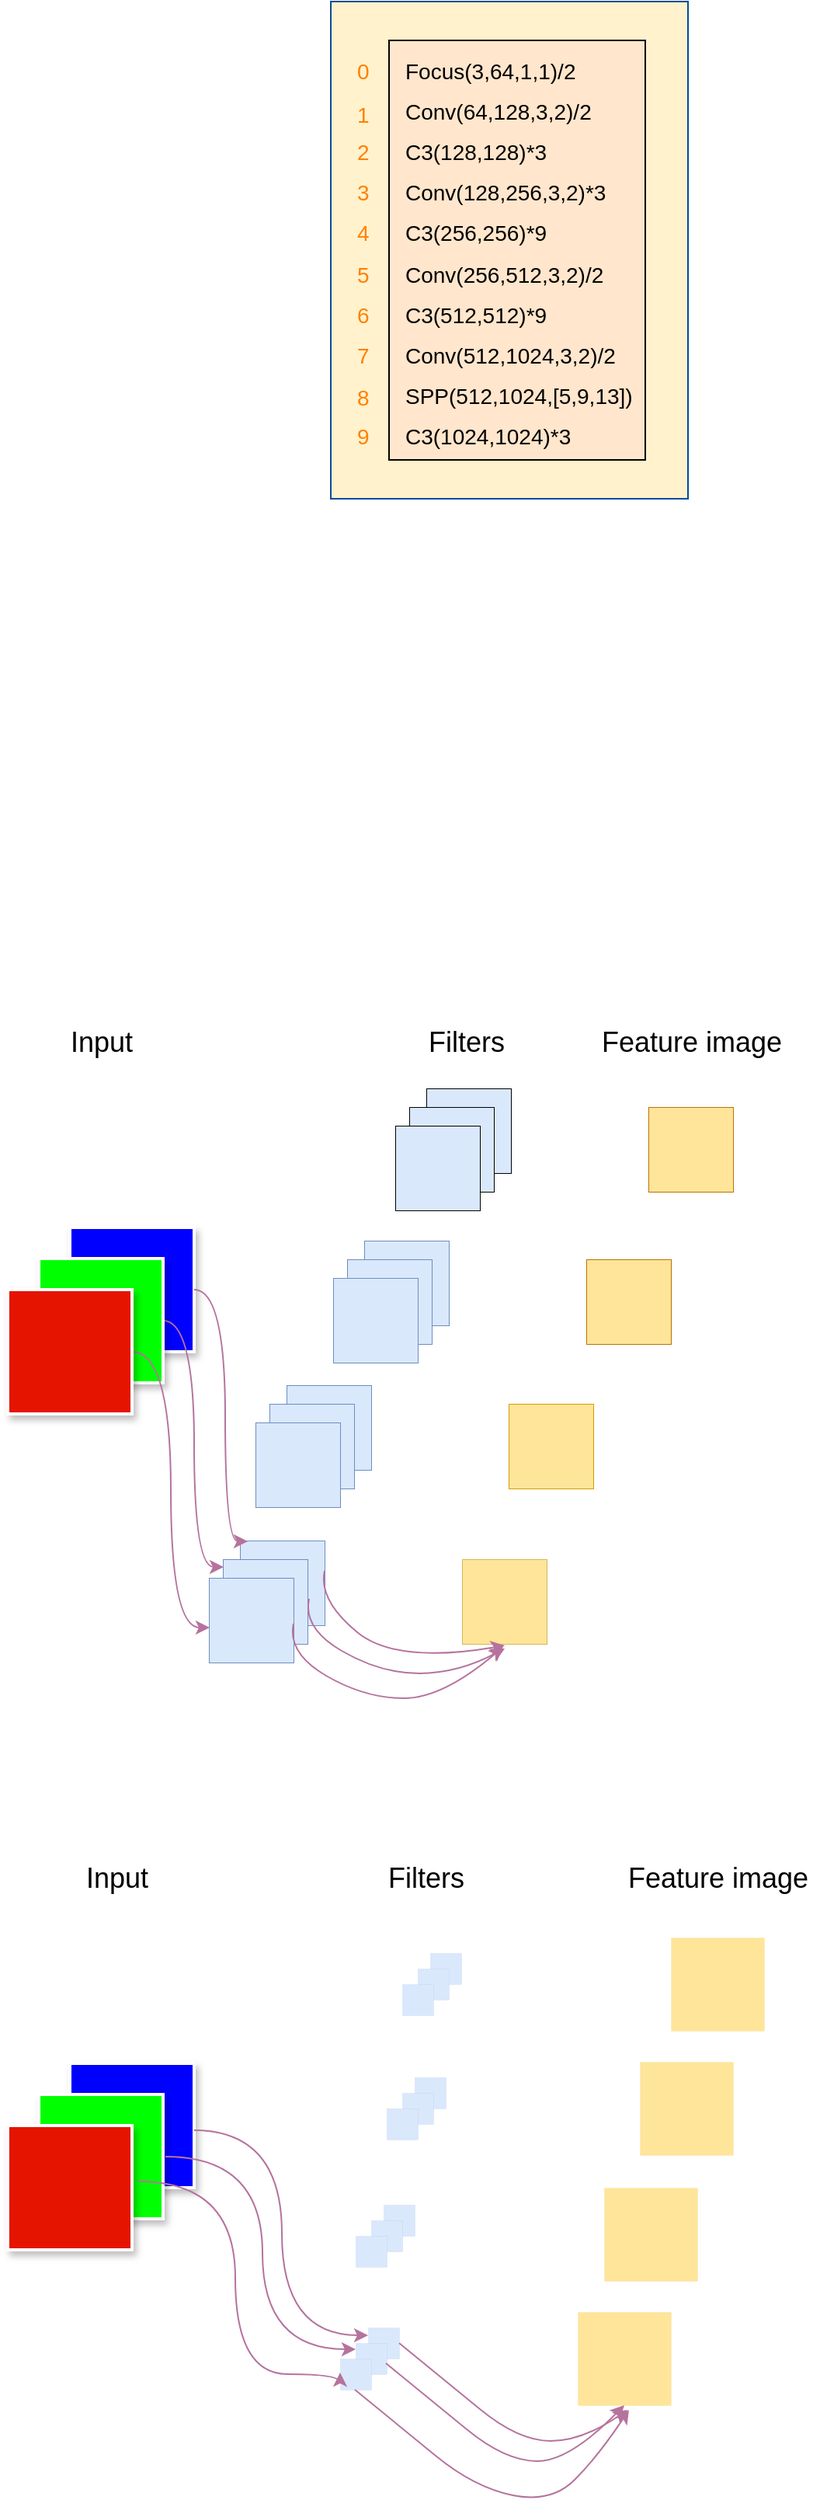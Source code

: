 <mxfile version="16.5.6" type="github">
  <diagram id="MxeaoJ1tU_wyJYdL1BjK" name="第 1 页">
    <mxGraphModel dx="1357" dy="572" grid="1" gridSize="10" guides="1" tooltips="1" connect="1" arrows="1" fold="1" page="1" pageScale="1" pageWidth="827" pageHeight="1169" math="0" shadow="0">
      <root>
        <mxCell id="0" />
        <mxCell id="1" parent="0" />
        <mxCell id="SBuyi_CQ05QwC0BAwkS6-33" value="" style="shape=table;startSize=0;container=1;collapsible=0;childLayout=tableLayout;rounded=0;shadow=0;glass=0;sketch=0;strokeColor=#6c8ebf;strokeWidth=1;fillColor=#dae8fc;movable=1;resizable=1;rotatable=1;deletable=1;editable=1;connectable=1;" parent="1" vertex="1">
          <mxGeometry x="180" y="971" width="54" height="54" as="geometry" />
        </mxCell>
        <mxCell id="SBuyi_CQ05QwC0BAwkS6-34" value="" style="shape=partialRectangle;collapsible=0;dropTarget=0;pointerEvents=0;fillColor=#dae8fc;top=0;left=0;bottom=0;right=0;points=[[0,0.5],[1,0.5]];portConstraint=eastwest;rounded=0;shadow=0;glass=0;sketch=0;strokeColor=#6c8ebf;strokeWidth=1;movable=1;resizable=1;rotatable=1;deletable=1;editable=1;connectable=1;" parent="SBuyi_CQ05QwC0BAwkS6-33" vertex="1">
          <mxGeometry width="54" height="18" as="geometry" />
        </mxCell>
        <mxCell id="SBuyi_CQ05QwC0BAwkS6-35" value="" style="shape=partialRectangle;html=1;whiteSpace=wrap;connectable=1;overflow=hidden;fillColor=#dae8fc;top=0;left=0;bottom=0;right=0;pointerEvents=1;rounded=0;shadow=0;glass=0;sketch=0;strokeColor=#6c8ebf;strokeWidth=1;movable=1;resizable=1;rotatable=1;deletable=1;editable=1;" parent="SBuyi_CQ05QwC0BAwkS6-34" vertex="1">
          <mxGeometry width="18" height="18" as="geometry">
            <mxRectangle width="18" height="18" as="alternateBounds" />
          </mxGeometry>
        </mxCell>
        <mxCell id="SBuyi_CQ05QwC0BAwkS6-36" value="" style="shape=partialRectangle;html=1;whiteSpace=wrap;connectable=1;overflow=hidden;fillColor=#dae8fc;top=0;left=0;bottom=0;right=0;pointerEvents=1;rounded=0;shadow=0;glass=0;sketch=0;strokeColor=#6c8ebf;strokeWidth=1;movable=1;resizable=1;rotatable=1;deletable=1;editable=1;" parent="SBuyi_CQ05QwC0BAwkS6-34" vertex="1">
          <mxGeometry x="18" width="18" height="18" as="geometry">
            <mxRectangle width="18" height="18" as="alternateBounds" />
          </mxGeometry>
        </mxCell>
        <mxCell id="SBuyi_CQ05QwC0BAwkS6-37" value="" style="shape=partialRectangle;html=1;whiteSpace=wrap;connectable=1;overflow=hidden;fillColor=#dae8fc;top=0;left=0;bottom=0;right=0;pointerEvents=1;rounded=0;shadow=0;glass=0;sketch=0;strokeColor=#6c8ebf;strokeWidth=1;movable=1;resizable=1;rotatable=1;deletable=1;editable=1;" parent="SBuyi_CQ05QwC0BAwkS6-34" vertex="1">
          <mxGeometry x="36" width="18" height="18" as="geometry">
            <mxRectangle width="18" height="18" as="alternateBounds" />
          </mxGeometry>
        </mxCell>
        <mxCell id="SBuyi_CQ05QwC0BAwkS6-38" value="" style="shape=partialRectangle;collapsible=0;dropTarget=0;pointerEvents=0;fillColor=#dae8fc;top=0;left=0;bottom=0;right=0;points=[[0,0.5],[1,0.5]];portConstraint=eastwest;rounded=0;shadow=0;glass=0;sketch=0;strokeColor=#6c8ebf;strokeWidth=1;movable=1;resizable=1;rotatable=1;deletable=1;editable=1;connectable=1;" parent="SBuyi_CQ05QwC0BAwkS6-33" vertex="1">
          <mxGeometry y="18" width="54" height="18" as="geometry" />
        </mxCell>
        <mxCell id="SBuyi_CQ05QwC0BAwkS6-39" value="" style="shape=partialRectangle;html=1;whiteSpace=wrap;connectable=1;overflow=hidden;fillColor=#dae8fc;top=0;left=0;bottom=0;right=0;pointerEvents=1;rounded=0;shadow=0;glass=0;sketch=0;strokeColor=#6c8ebf;strokeWidth=1;movable=1;resizable=1;rotatable=1;deletable=1;editable=1;" parent="SBuyi_CQ05QwC0BAwkS6-38" vertex="1">
          <mxGeometry width="18" height="18" as="geometry">
            <mxRectangle width="18" height="18" as="alternateBounds" />
          </mxGeometry>
        </mxCell>
        <mxCell id="SBuyi_CQ05QwC0BAwkS6-40" value="" style="shape=partialRectangle;html=1;whiteSpace=wrap;connectable=1;overflow=hidden;fillColor=#dae8fc;top=0;left=0;bottom=0;right=0;pointerEvents=1;rounded=0;shadow=0;glass=0;sketch=0;strokeColor=#6c8ebf;strokeWidth=1;movable=1;resizable=1;rotatable=1;deletable=1;editable=1;" parent="SBuyi_CQ05QwC0BAwkS6-38" vertex="1">
          <mxGeometry x="18" width="18" height="18" as="geometry">
            <mxRectangle width="18" height="18" as="alternateBounds" />
          </mxGeometry>
        </mxCell>
        <mxCell id="SBuyi_CQ05QwC0BAwkS6-41" value="" style="shape=partialRectangle;html=1;whiteSpace=wrap;connectable=1;overflow=hidden;fillColor=#dae8fc;top=0;left=0;bottom=0;right=0;pointerEvents=1;rounded=0;shadow=0;glass=0;sketch=0;strokeColor=#6c8ebf;strokeWidth=1;movable=1;resizable=1;rotatable=1;deletable=1;editable=1;" parent="SBuyi_CQ05QwC0BAwkS6-38" vertex="1">
          <mxGeometry x="36" width="18" height="18" as="geometry">
            <mxRectangle width="18" height="18" as="alternateBounds" />
          </mxGeometry>
        </mxCell>
        <mxCell id="SBuyi_CQ05QwC0BAwkS6-42" value="" style="shape=partialRectangle;collapsible=0;dropTarget=0;pointerEvents=0;fillColor=#dae8fc;top=0;left=0;bottom=0;right=0;points=[[0,0.5],[1,0.5]];portConstraint=eastwest;rounded=0;shadow=0;glass=0;sketch=0;strokeColor=#6c8ebf;strokeWidth=1;movable=1;resizable=1;rotatable=1;deletable=1;editable=1;connectable=1;" parent="SBuyi_CQ05QwC0BAwkS6-33" vertex="1">
          <mxGeometry y="36" width="54" height="18" as="geometry" />
        </mxCell>
        <mxCell id="SBuyi_CQ05QwC0BAwkS6-43" value="" style="shape=partialRectangle;html=1;whiteSpace=wrap;connectable=1;overflow=hidden;fillColor=#dae8fc;top=0;left=0;bottom=0;right=0;pointerEvents=1;rounded=0;shadow=0;glass=0;sketch=0;strokeColor=#6c8ebf;strokeWidth=1;movable=1;resizable=1;rotatable=1;deletable=1;editable=1;" parent="SBuyi_CQ05QwC0BAwkS6-42" vertex="1">
          <mxGeometry width="18" height="18" as="geometry">
            <mxRectangle width="18" height="18" as="alternateBounds" />
          </mxGeometry>
        </mxCell>
        <mxCell id="SBuyi_CQ05QwC0BAwkS6-44" value="" style="shape=partialRectangle;html=1;whiteSpace=wrap;connectable=1;overflow=hidden;fillColor=#dae8fc;top=0;left=0;bottom=0;right=0;pointerEvents=1;rounded=0;shadow=0;glass=0;sketch=0;strokeColor=#6c8ebf;strokeWidth=1;movable=1;resizable=1;rotatable=1;deletable=1;editable=1;" parent="SBuyi_CQ05QwC0BAwkS6-42" vertex="1">
          <mxGeometry x="18" width="18" height="18" as="geometry">
            <mxRectangle width="18" height="18" as="alternateBounds" />
          </mxGeometry>
        </mxCell>
        <mxCell id="SBuyi_CQ05QwC0BAwkS6-45" value="" style="shape=partialRectangle;html=1;whiteSpace=wrap;connectable=1;overflow=hidden;fillColor=#dae8fc;top=0;left=0;bottom=0;right=0;pointerEvents=1;rounded=0;shadow=0;glass=0;sketch=0;strokeColor=#6c8ebf;strokeWidth=1;movable=1;resizable=1;rotatable=1;deletable=1;editable=1;" parent="SBuyi_CQ05QwC0BAwkS6-42" vertex="1">
          <mxGeometry x="36" width="18" height="18" as="geometry">
            <mxRectangle width="18" height="18" as="alternateBounds" />
          </mxGeometry>
        </mxCell>
        <mxCell id="SBuyi_CQ05QwC0BAwkS6-46" value="" style="shape=table;startSize=0;container=1;collapsible=0;childLayout=tableLayout;rounded=0;shadow=0;glass=0;sketch=0;strokeColor=#6c8ebf;strokeWidth=1;fillColor=#dae8fc;movable=1;resizable=1;rotatable=1;deletable=1;editable=1;connectable=1;" parent="1" vertex="1">
          <mxGeometry x="169" y="983" width="54" height="54" as="geometry" />
        </mxCell>
        <mxCell id="SBuyi_CQ05QwC0BAwkS6-47" value="" style="shape=partialRectangle;collapsible=0;dropTarget=0;pointerEvents=0;fillColor=#dae8fc;top=0;left=0;bottom=0;right=0;points=[[0,0.5],[1,0.5]];portConstraint=eastwest;rounded=0;shadow=0;glass=0;sketch=0;strokeColor=#6c8ebf;strokeWidth=1;movable=1;resizable=1;rotatable=1;deletable=1;editable=1;connectable=1;" parent="SBuyi_CQ05QwC0BAwkS6-46" vertex="1">
          <mxGeometry width="54" height="18" as="geometry" />
        </mxCell>
        <mxCell id="SBuyi_CQ05QwC0BAwkS6-48" value="" style="shape=partialRectangle;html=1;whiteSpace=wrap;connectable=1;overflow=hidden;fillColor=#dae8fc;top=0;left=0;bottom=0;right=0;pointerEvents=1;rounded=0;shadow=0;glass=0;sketch=0;strokeColor=#6c8ebf;strokeWidth=1;movable=1;resizable=1;rotatable=1;deletable=1;editable=1;" parent="SBuyi_CQ05QwC0BAwkS6-47" vertex="1">
          <mxGeometry width="18" height="18" as="geometry">
            <mxRectangle width="18" height="18" as="alternateBounds" />
          </mxGeometry>
        </mxCell>
        <mxCell id="SBuyi_CQ05QwC0BAwkS6-49" value="" style="shape=partialRectangle;html=1;whiteSpace=wrap;connectable=1;overflow=hidden;fillColor=#dae8fc;top=0;left=0;bottom=0;right=0;pointerEvents=1;rounded=0;shadow=0;glass=0;sketch=0;strokeColor=#6c8ebf;strokeWidth=1;movable=1;resizable=1;rotatable=1;deletable=1;editable=1;" parent="SBuyi_CQ05QwC0BAwkS6-47" vertex="1">
          <mxGeometry x="18" width="18" height="18" as="geometry">
            <mxRectangle width="18" height="18" as="alternateBounds" />
          </mxGeometry>
        </mxCell>
        <mxCell id="SBuyi_CQ05QwC0BAwkS6-50" value="" style="shape=partialRectangle;html=1;whiteSpace=wrap;connectable=1;overflow=hidden;fillColor=#dae8fc;top=0;left=0;bottom=0;right=0;pointerEvents=1;rounded=0;shadow=0;glass=0;sketch=0;strokeColor=#6c8ebf;strokeWidth=1;movable=1;resizable=1;rotatable=1;deletable=1;editable=1;" parent="SBuyi_CQ05QwC0BAwkS6-47" vertex="1">
          <mxGeometry x="36" width="18" height="18" as="geometry">
            <mxRectangle width="18" height="18" as="alternateBounds" />
          </mxGeometry>
        </mxCell>
        <mxCell id="SBuyi_CQ05QwC0BAwkS6-51" value="" style="shape=partialRectangle;collapsible=0;dropTarget=0;pointerEvents=0;fillColor=#dae8fc;top=0;left=0;bottom=0;right=0;points=[[0,0.5],[1,0.5]];portConstraint=eastwest;rounded=0;shadow=0;glass=0;sketch=0;strokeColor=#6c8ebf;strokeWidth=1;movable=1;resizable=1;rotatable=1;deletable=1;editable=1;connectable=1;" parent="SBuyi_CQ05QwC0BAwkS6-46" vertex="1">
          <mxGeometry y="18" width="54" height="18" as="geometry" />
        </mxCell>
        <mxCell id="SBuyi_CQ05QwC0BAwkS6-52" value="" style="shape=partialRectangle;html=1;whiteSpace=wrap;connectable=1;overflow=hidden;fillColor=#dae8fc;top=0;left=0;bottom=0;right=0;pointerEvents=1;rounded=0;shadow=0;glass=0;sketch=0;strokeColor=#6c8ebf;strokeWidth=1;movable=1;resizable=1;rotatable=1;deletable=1;editable=1;" parent="SBuyi_CQ05QwC0BAwkS6-51" vertex="1">
          <mxGeometry width="18" height="18" as="geometry">
            <mxRectangle width="18" height="18" as="alternateBounds" />
          </mxGeometry>
        </mxCell>
        <mxCell id="SBuyi_CQ05QwC0BAwkS6-53" value="" style="shape=partialRectangle;html=1;whiteSpace=wrap;connectable=1;overflow=hidden;fillColor=#dae8fc;top=0;left=0;bottom=0;right=0;pointerEvents=1;rounded=0;shadow=0;glass=0;sketch=0;strokeColor=#6c8ebf;strokeWidth=1;movable=1;resizable=1;rotatable=1;deletable=1;editable=1;" parent="SBuyi_CQ05QwC0BAwkS6-51" vertex="1">
          <mxGeometry x="18" width="18" height="18" as="geometry">
            <mxRectangle width="18" height="18" as="alternateBounds" />
          </mxGeometry>
        </mxCell>
        <mxCell id="SBuyi_CQ05QwC0BAwkS6-54" value="" style="shape=partialRectangle;html=1;whiteSpace=wrap;connectable=1;overflow=hidden;fillColor=#dae8fc;top=0;left=0;bottom=0;right=0;pointerEvents=1;rounded=0;shadow=0;glass=0;sketch=0;strokeColor=#6c8ebf;strokeWidth=1;movable=1;resizable=1;rotatable=1;deletable=1;editable=1;" parent="SBuyi_CQ05QwC0BAwkS6-51" vertex="1">
          <mxGeometry x="36" width="18" height="18" as="geometry">
            <mxRectangle width="18" height="18" as="alternateBounds" />
          </mxGeometry>
        </mxCell>
        <mxCell id="SBuyi_CQ05QwC0BAwkS6-55" value="" style="shape=partialRectangle;collapsible=0;dropTarget=0;pointerEvents=0;fillColor=#dae8fc;top=0;left=0;bottom=0;right=0;points=[[0,0.5],[1,0.5]];portConstraint=eastwest;rounded=0;shadow=0;glass=0;sketch=0;strokeColor=#6c8ebf;strokeWidth=1;movable=1;resizable=1;rotatable=1;deletable=1;editable=1;connectable=1;" parent="SBuyi_CQ05QwC0BAwkS6-46" vertex="1">
          <mxGeometry y="36" width="54" height="18" as="geometry" />
        </mxCell>
        <mxCell id="SBuyi_CQ05QwC0BAwkS6-56" value="" style="shape=partialRectangle;html=1;whiteSpace=wrap;connectable=1;overflow=hidden;fillColor=#dae8fc;top=0;left=0;bottom=0;right=0;pointerEvents=1;rounded=0;shadow=0;glass=0;sketch=0;strokeColor=#6c8ebf;strokeWidth=1;movable=1;resizable=1;rotatable=1;deletable=1;editable=1;" parent="SBuyi_CQ05QwC0BAwkS6-55" vertex="1">
          <mxGeometry width="18" height="18" as="geometry">
            <mxRectangle width="18" height="18" as="alternateBounds" />
          </mxGeometry>
        </mxCell>
        <mxCell id="SBuyi_CQ05QwC0BAwkS6-57" value="" style="shape=partialRectangle;html=1;whiteSpace=wrap;connectable=1;overflow=hidden;fillColor=#dae8fc;top=0;left=0;bottom=0;right=0;pointerEvents=1;rounded=0;shadow=0;glass=0;sketch=0;strokeColor=#6c8ebf;strokeWidth=1;movable=1;resizable=1;rotatable=1;deletable=1;editable=1;" parent="SBuyi_CQ05QwC0BAwkS6-55" vertex="1">
          <mxGeometry x="18" width="18" height="18" as="geometry">
            <mxRectangle width="18" height="18" as="alternateBounds" />
          </mxGeometry>
        </mxCell>
        <mxCell id="SBuyi_CQ05QwC0BAwkS6-58" value="" style="shape=partialRectangle;html=1;whiteSpace=wrap;connectable=1;overflow=hidden;fillColor=#dae8fc;top=0;left=0;bottom=0;right=0;pointerEvents=1;rounded=0;shadow=0;glass=0;sketch=0;strokeColor=#6c8ebf;strokeWidth=1;movable=1;resizable=1;rotatable=1;deletable=1;editable=1;" parent="SBuyi_CQ05QwC0BAwkS6-55" vertex="1">
          <mxGeometry x="36" width="18" height="18" as="geometry">
            <mxRectangle width="18" height="18" as="alternateBounds" />
          </mxGeometry>
        </mxCell>
        <mxCell id="SBuyi_CQ05QwC0BAwkS6-4" value="" style="whiteSpace=wrap;html=1;aspect=fixed;shadow=1;strokeColor=#FFFFFF;fillColor=#0000FF;strokeWidth=2;" parent="1" vertex="1">
          <mxGeometry x="40" y="869" width="80" height="80" as="geometry" />
        </mxCell>
        <mxCell id="OxLfMOfWld4eNJETsRqd-1" value="" style="whiteSpace=wrap;html=1;strokeColor=#004C99;fillColor=#fff2cc;fontFamily=Helvetica;" parent="1" vertex="1">
          <mxGeometry x="208" y="80" width="230" height="320" as="geometry" />
        </mxCell>
        <mxCell id="OxLfMOfWld4eNJETsRqd-4" value="" style="rounded=0;whiteSpace=wrap;html=1;strokeColor=#000000;fillColor=#FFE6CC;" parent="1" vertex="1">
          <mxGeometry x="245.5" y="105" width="165" height="270" as="geometry" />
        </mxCell>
        <mxCell id="OxLfMOfWld4eNJETsRqd-5" value="&lt;font style=&quot;font-size: 14px&quot;&gt;Focus(3,64,1,1)/2&lt;/font&gt;" style="text;html=1;strokeColor=none;fillColor=none;align=left;verticalAlign=middle;whiteSpace=wrap;rounded=0;" parent="1" vertex="1">
          <mxGeometry x="254" y="110" width="60" height="30" as="geometry" />
        </mxCell>
        <mxCell id="OxLfMOfWld4eNJETsRqd-6" value="&lt;font style=&quot;font-size: 14px&quot;&gt;Conv(64,128,3,2)/2&lt;/font&gt;" style="text;html=1;strokeColor=none;fillColor=none;align=left;verticalAlign=middle;whiteSpace=wrap;rounded=0;" parent="1" vertex="1">
          <mxGeometry x="254" y="136" width="60" height="30" as="geometry" />
        </mxCell>
        <mxCell id="OxLfMOfWld4eNJETsRqd-7" value="&lt;font style=&quot;font-size: 14px&quot;&gt;C3(128,128)*3&lt;/font&gt;" style="text;html=1;strokeColor=none;fillColor=none;align=left;verticalAlign=middle;whiteSpace=wrap;rounded=0;" parent="1" vertex="1">
          <mxGeometry x="254" y="162" width="60" height="30" as="geometry" />
        </mxCell>
        <mxCell id="OxLfMOfWld4eNJETsRqd-8" value="&lt;font style=&quot;font-size: 14px&quot;&gt;Conv(128,256,3,2)*3&lt;/font&gt;" style="text;html=1;strokeColor=none;fillColor=none;align=left;verticalAlign=middle;whiteSpace=wrap;rounded=0;" parent="1" vertex="1">
          <mxGeometry x="254" y="183" width="150" height="40" as="geometry" />
        </mxCell>
        <mxCell id="OxLfMOfWld4eNJETsRqd-9" value="&lt;font style=&quot;font-size: 14px&quot;&gt;C3(256,256)*9&lt;/font&gt;" style="text;html=1;strokeColor=none;fillColor=none;align=left;verticalAlign=middle;whiteSpace=wrap;rounded=0;" parent="1" vertex="1">
          <mxGeometry x="254" y="214" width="60" height="30" as="geometry" />
        </mxCell>
        <mxCell id="OxLfMOfWld4eNJETsRqd-11" value="&lt;font style=&quot;font-size: 14px&quot;&gt;Conv(256,512,3,2)/2&lt;/font&gt;" style="text;html=1;strokeColor=none;fillColor=none;align=left;verticalAlign=middle;whiteSpace=wrap;rounded=0;fontFamily=Helvetica;" parent="1" vertex="1">
          <mxGeometry x="254" y="236" width="170" height="40" as="geometry" />
        </mxCell>
        <mxCell id="OxLfMOfWld4eNJETsRqd-12" value="&lt;font style=&quot;font-size: 14px&quot;&gt;C3(512,512)*9&lt;/font&gt;" style="text;html=1;strokeColor=none;fillColor=none;align=left;verticalAlign=middle;whiteSpace=wrap;rounded=0;" parent="1" vertex="1">
          <mxGeometry x="254" y="267" width="60" height="30" as="geometry" />
        </mxCell>
        <mxCell id="OxLfMOfWld4eNJETsRqd-13" value="&lt;font style=&quot;font-size: 14px&quot;&gt;Conv(512,1024,3,2)/2&lt;/font&gt;" style="text;html=1;strokeColor=none;fillColor=none;align=left;verticalAlign=middle;whiteSpace=wrap;rounded=0;fontFamily=Helvetica;" parent="1" vertex="1">
          <mxGeometry x="254" y="288" width="170" height="40" as="geometry" />
        </mxCell>
        <mxCell id="OxLfMOfWld4eNJETsRqd-14" value="&lt;font style=&quot;font-size: 14px&quot;&gt;SPP(512,1024,[5,9,13])&lt;/font&gt;" style="text;html=1;strokeColor=none;fillColor=none;align=left;verticalAlign=middle;whiteSpace=wrap;rounded=0;fontFamily=Helvetica;" parent="1" vertex="1">
          <mxGeometry x="254" y="314" width="170" height="40" as="geometry" />
        </mxCell>
        <mxCell id="OxLfMOfWld4eNJETsRqd-15" value="&lt;font style=&quot;font-size: 14px&quot;&gt;C3(1024,1024)*3&lt;/font&gt;" style="text;html=1;strokeColor=none;fillColor=none;align=left;verticalAlign=middle;whiteSpace=wrap;rounded=0;" parent="1" vertex="1">
          <mxGeometry x="254" y="345" width="60" height="30" as="geometry" />
        </mxCell>
        <mxCell id="OxLfMOfWld4eNJETsRqd-18" value="&lt;font style=&quot;font-size: 14px&quot;&gt;0&lt;/font&gt;" style="text;html=1;strokeColor=none;fillColor=none;align=left;verticalAlign=middle;whiteSpace=wrap;rounded=0;fontColor=#FF8000;" parent="1" vertex="1">
          <mxGeometry x="222.5" y="110" width="30" height="30" as="geometry" />
        </mxCell>
        <mxCell id="OxLfMOfWld4eNJETsRqd-19" value="&lt;font style=&quot;font-size: 14px&quot;&gt;1&lt;/font&gt;" style="text;html=1;strokeColor=none;fillColor=none;align=left;verticalAlign=middle;whiteSpace=wrap;rounded=0;fontColor=#FF8000;" parent="1" vertex="1">
          <mxGeometry x="222.5" y="136" width="30" height="34" as="geometry" />
        </mxCell>
        <mxCell id="OxLfMOfWld4eNJETsRqd-20" value="&lt;font style=&quot;font-size: 14px&quot;&gt;2&lt;/font&gt;" style="text;html=1;strokeColor=none;fillColor=none;align=left;verticalAlign=middle;whiteSpace=wrap;rounded=0;fontColor=#FF8000;" parent="1" vertex="1">
          <mxGeometry x="222.5" y="162" width="30" height="30" as="geometry" />
        </mxCell>
        <mxCell id="OxLfMOfWld4eNJETsRqd-21" value="&lt;font style=&quot;font-size: 14px&quot;&gt;3&lt;/font&gt;" style="text;html=1;strokeColor=none;fillColor=none;align=left;verticalAlign=middle;whiteSpace=wrap;rounded=0;fontColor=#FF8000;" parent="1" vertex="1">
          <mxGeometry x="222.5" y="188" width="30" height="30" as="geometry" />
        </mxCell>
        <mxCell id="OxLfMOfWld4eNJETsRqd-22" value="&lt;font style=&quot;font-size: 14px&quot;&gt;4&lt;/font&gt;" style="text;html=1;strokeColor=none;fillColor=none;align=left;verticalAlign=middle;whiteSpace=wrap;rounded=0;fontColor=#FF8000;" parent="1" vertex="1">
          <mxGeometry x="222.5" y="214" width="30" height="30" as="geometry" />
        </mxCell>
        <mxCell id="OxLfMOfWld4eNJETsRqd-23" value="&lt;font style=&quot;font-size: 14px&quot;&gt;5&lt;/font&gt;" style="text;html=1;strokeColor=none;fillColor=none;align=left;verticalAlign=middle;whiteSpace=wrap;rounded=0;fontColor=#FF8000;" parent="1" vertex="1">
          <mxGeometry x="222.5" y="241" width="30" height="30" as="geometry" />
        </mxCell>
        <mxCell id="OxLfMOfWld4eNJETsRqd-24" value="&lt;font style=&quot;font-size: 14px&quot;&gt;6&lt;/font&gt;" style="text;html=1;strokeColor=none;fillColor=none;align=left;verticalAlign=middle;whiteSpace=wrap;rounded=0;fontColor=#FF8000;" parent="1" vertex="1">
          <mxGeometry x="222.5" y="267" width="30" height="30" as="geometry" />
        </mxCell>
        <mxCell id="OxLfMOfWld4eNJETsRqd-25" value="&lt;font style=&quot;font-size: 14px&quot;&gt;7&lt;/font&gt;" style="text;html=1;strokeColor=none;fillColor=none;align=left;verticalAlign=middle;whiteSpace=wrap;rounded=0;fontColor=#FF8000;" parent="1" vertex="1">
          <mxGeometry x="222.5" y="293" width="30" height="30" as="geometry" />
        </mxCell>
        <mxCell id="OxLfMOfWld4eNJETsRqd-26" value="&lt;font style=&quot;font-size: 14px&quot;&gt;8&lt;/font&gt;" style="text;html=1;strokeColor=none;fillColor=none;align=left;verticalAlign=middle;whiteSpace=wrap;rounded=0;fontColor=#FF8000;" parent="1" vertex="1">
          <mxGeometry x="222.5" y="320" width="30" height="29" as="geometry" />
        </mxCell>
        <mxCell id="OxLfMOfWld4eNJETsRqd-27" value="&lt;font style=&quot;font-size: 14px&quot;&gt;9&lt;/font&gt;" style="text;html=1;strokeColor=none;fillColor=none;align=left;verticalAlign=middle;whiteSpace=wrap;rounded=0;fontColor=#FF8000;" parent="1" vertex="1">
          <mxGeometry x="222.5" y="345" width="30" height="30" as="geometry" />
        </mxCell>
        <mxCell id="SBuyi_CQ05QwC0BAwkS6-184" style="edgeStyle=orthogonalEdgeStyle;curved=1;rounded=0;orthogonalLoop=1;jettySize=auto;html=1;exitX=1;exitY=0.5;exitDx=0;exitDy=0;entryX=0;entryY=0.25;entryDx=0;entryDy=0;strokeColor=#B5739D;" parent="1" source="SBuyi_CQ05QwC0BAwkS6-2" target="SBuyi_CQ05QwC0BAwkS6-153" edge="1">
          <mxGeometry relative="1" as="geometry">
            <Array as="points">
              <mxPoint x="120" y="929" />
              <mxPoint x="120" y="1088" />
            </Array>
          </mxGeometry>
        </mxCell>
        <mxCell id="SBuyi_CQ05QwC0BAwkS6-2" value="" style="whiteSpace=wrap;html=1;aspect=fixed;shadow=1;fillColor=#00FF00;strokeColor=#FFFFFF;strokeWidth=2;" parent="1" vertex="1">
          <mxGeometry x="20" y="889" width="80" height="80" as="geometry" />
        </mxCell>
        <mxCell id="SBuyi_CQ05QwC0BAwkS6-185" style="edgeStyle=orthogonalEdgeStyle;curved=1;rounded=0;orthogonalLoop=1;jettySize=auto;html=1;exitX=1;exitY=0.5;exitDx=0;exitDy=0;entryX=0;entryY=0.75;entryDx=0;entryDy=0;strokeColor=#B5739D;" parent="1" source="SBuyi_CQ05QwC0BAwkS6-1" target="SBuyi_CQ05QwC0BAwkS6-170" edge="1">
          <mxGeometry relative="1" as="geometry" />
        </mxCell>
        <mxCell id="SBuyi_CQ05QwC0BAwkS6-1" value="" style="whiteSpace=wrap;html=1;aspect=fixed;fillColor=#e51400;fontColor=#ffffff;strokeColor=#FFFFFF;shadow=1;sketch=0;glass=0;rounded=0;strokeWidth=2;" parent="1" vertex="1">
          <mxGeometry y="909" width="80" height="80" as="geometry" />
        </mxCell>
        <mxCell id="SBuyi_CQ05QwC0BAwkS6-20" value="" style="shape=table;startSize=0;container=1;collapsible=0;childLayout=tableLayout;rounded=0;shadow=0;glass=0;sketch=0;strokeColor=#6c8ebf;strokeWidth=1;fillColor=#dae8fc;movable=1;resizable=1;rotatable=1;deletable=1;editable=1;connectable=1;" parent="1" vertex="1">
          <mxGeometry x="160" y="995" width="54" height="54" as="geometry" />
        </mxCell>
        <mxCell id="SBuyi_CQ05QwC0BAwkS6-21" value="" style="shape=partialRectangle;collapsible=0;dropTarget=0;pointerEvents=0;fillColor=#dae8fc;top=0;left=0;bottom=0;right=0;points=[[0,0.5],[1,0.5]];portConstraint=eastwest;rounded=0;shadow=0;glass=0;sketch=0;strokeColor=#6c8ebf;strokeWidth=1;movable=1;resizable=1;rotatable=1;deletable=1;editable=1;connectable=1;" parent="SBuyi_CQ05QwC0BAwkS6-20" vertex="1">
          <mxGeometry width="54" height="18" as="geometry" />
        </mxCell>
        <mxCell id="SBuyi_CQ05QwC0BAwkS6-22" value="" style="shape=partialRectangle;html=1;whiteSpace=wrap;connectable=1;overflow=hidden;fillColor=#dae8fc;top=0;left=0;bottom=0;right=0;pointerEvents=1;rounded=0;shadow=0;glass=0;sketch=0;strokeColor=#6c8ebf;strokeWidth=1;movable=1;resizable=1;rotatable=1;deletable=1;editable=1;" parent="SBuyi_CQ05QwC0BAwkS6-21" vertex="1">
          <mxGeometry width="18" height="18" as="geometry">
            <mxRectangle width="18" height="18" as="alternateBounds" />
          </mxGeometry>
        </mxCell>
        <mxCell id="SBuyi_CQ05QwC0BAwkS6-23" value="" style="shape=partialRectangle;html=1;whiteSpace=wrap;connectable=1;overflow=hidden;fillColor=#dae8fc;top=0;left=0;bottom=0;right=0;pointerEvents=1;rounded=0;shadow=0;glass=0;sketch=0;strokeColor=#6c8ebf;strokeWidth=1;movable=1;resizable=1;rotatable=1;deletable=1;editable=1;" parent="SBuyi_CQ05QwC0BAwkS6-21" vertex="1">
          <mxGeometry x="18" width="18" height="18" as="geometry">
            <mxRectangle width="18" height="18" as="alternateBounds" />
          </mxGeometry>
        </mxCell>
        <mxCell id="SBuyi_CQ05QwC0BAwkS6-24" value="" style="shape=partialRectangle;html=1;whiteSpace=wrap;connectable=1;overflow=hidden;fillColor=#dae8fc;top=0;left=0;bottom=0;right=0;pointerEvents=1;rounded=0;shadow=0;glass=0;sketch=0;strokeColor=#6c8ebf;strokeWidth=1;movable=1;resizable=1;rotatable=1;deletable=1;editable=1;" parent="SBuyi_CQ05QwC0BAwkS6-21" vertex="1">
          <mxGeometry x="36" width="18" height="18" as="geometry">
            <mxRectangle width="18" height="18" as="alternateBounds" />
          </mxGeometry>
        </mxCell>
        <mxCell id="SBuyi_CQ05QwC0BAwkS6-25" value="" style="shape=partialRectangle;collapsible=0;dropTarget=0;pointerEvents=0;fillColor=#dae8fc;top=0;left=0;bottom=0;right=0;points=[[0,0.5],[1,0.5]];portConstraint=eastwest;rounded=0;shadow=0;glass=0;sketch=0;strokeColor=#6c8ebf;strokeWidth=1;movable=1;resizable=1;rotatable=1;deletable=1;editable=1;connectable=1;" parent="SBuyi_CQ05QwC0BAwkS6-20" vertex="1">
          <mxGeometry y="18" width="54" height="18" as="geometry" />
        </mxCell>
        <mxCell id="SBuyi_CQ05QwC0BAwkS6-26" value="" style="shape=partialRectangle;html=1;whiteSpace=wrap;connectable=1;overflow=hidden;fillColor=#dae8fc;top=0;left=0;bottom=0;right=0;pointerEvents=1;rounded=0;shadow=0;glass=0;sketch=0;strokeColor=#6c8ebf;strokeWidth=1;movable=1;resizable=1;rotatable=1;deletable=1;editable=1;" parent="SBuyi_CQ05QwC0BAwkS6-25" vertex="1">
          <mxGeometry width="18" height="18" as="geometry">
            <mxRectangle width="18" height="18" as="alternateBounds" />
          </mxGeometry>
        </mxCell>
        <mxCell id="SBuyi_CQ05QwC0BAwkS6-27" value="" style="shape=partialRectangle;html=1;whiteSpace=wrap;connectable=1;overflow=hidden;fillColor=#dae8fc;top=0;left=0;bottom=0;right=0;pointerEvents=1;rounded=0;shadow=0;glass=0;sketch=0;strokeColor=#6c8ebf;strokeWidth=1;movable=1;resizable=1;rotatable=1;deletable=1;editable=1;" parent="SBuyi_CQ05QwC0BAwkS6-25" vertex="1">
          <mxGeometry x="18" width="18" height="18" as="geometry">
            <mxRectangle width="18" height="18" as="alternateBounds" />
          </mxGeometry>
        </mxCell>
        <mxCell id="SBuyi_CQ05QwC0BAwkS6-28" value="" style="shape=partialRectangle;html=1;whiteSpace=wrap;connectable=1;overflow=hidden;fillColor=#dae8fc;top=0;left=0;bottom=0;right=0;pointerEvents=1;rounded=0;shadow=0;glass=0;sketch=0;strokeColor=#6c8ebf;strokeWidth=1;movable=1;resizable=1;rotatable=1;deletable=1;editable=1;" parent="SBuyi_CQ05QwC0BAwkS6-25" vertex="1">
          <mxGeometry x="36" width="18" height="18" as="geometry">
            <mxRectangle width="18" height="18" as="alternateBounds" />
          </mxGeometry>
        </mxCell>
        <mxCell id="SBuyi_CQ05QwC0BAwkS6-29" value="" style="shape=partialRectangle;collapsible=0;dropTarget=0;pointerEvents=0;fillColor=#dae8fc;top=0;left=0;bottom=0;right=0;points=[[0,0.5],[1,0.5]];portConstraint=eastwest;rounded=0;shadow=0;glass=0;sketch=0;strokeColor=#6c8ebf;strokeWidth=1;movable=1;resizable=1;rotatable=1;deletable=1;editable=1;connectable=1;" parent="SBuyi_CQ05QwC0BAwkS6-20" vertex="1">
          <mxGeometry y="36" width="54" height="18" as="geometry" />
        </mxCell>
        <mxCell id="SBuyi_CQ05QwC0BAwkS6-30" value="" style="shape=partialRectangle;html=1;whiteSpace=wrap;connectable=1;overflow=hidden;fillColor=#dae8fc;top=0;left=0;bottom=0;right=0;pointerEvents=1;rounded=0;shadow=0;glass=0;sketch=0;strokeColor=#6c8ebf;strokeWidth=1;movable=1;resizable=1;rotatable=1;deletable=1;editable=1;" parent="SBuyi_CQ05QwC0BAwkS6-29" vertex="1">
          <mxGeometry width="18" height="18" as="geometry">
            <mxRectangle width="18" height="18" as="alternateBounds" />
          </mxGeometry>
        </mxCell>
        <mxCell id="SBuyi_CQ05QwC0BAwkS6-31" value="" style="shape=partialRectangle;html=1;whiteSpace=wrap;connectable=1;overflow=hidden;fillColor=#dae8fc;top=0;left=0;bottom=0;right=0;pointerEvents=1;rounded=0;shadow=0;glass=0;sketch=0;strokeColor=#6c8ebf;strokeWidth=1;movable=1;resizable=1;rotatable=1;deletable=1;editable=1;" parent="SBuyi_CQ05QwC0BAwkS6-29" vertex="1">
          <mxGeometry x="18" width="18" height="18" as="geometry">
            <mxRectangle width="18" height="18" as="alternateBounds" />
          </mxGeometry>
        </mxCell>
        <mxCell id="SBuyi_CQ05QwC0BAwkS6-32" value="" style="shape=partialRectangle;html=1;whiteSpace=wrap;connectable=1;overflow=hidden;fillColor=#dae8fc;top=0;left=0;bottom=0;right=0;pointerEvents=1;rounded=0;shadow=0;glass=0;sketch=0;strokeColor=#6c8ebf;strokeWidth=1;movable=1;resizable=1;rotatable=1;deletable=1;editable=1;" parent="SBuyi_CQ05QwC0BAwkS6-29" vertex="1">
          <mxGeometry x="36" width="18" height="18" as="geometry">
            <mxRectangle width="18" height="18" as="alternateBounds" />
          </mxGeometry>
        </mxCell>
        <mxCell id="SBuyi_CQ05QwC0BAwkS6-60" value="" style="shape=table;startSize=0;container=1;collapsible=0;childLayout=tableLayout;rounded=0;shadow=0;glass=0;sketch=0;strokeColor=#6c8ebf;strokeWidth=1;fillColor=#dae8fc;movable=1;resizable=1;rotatable=1;deletable=1;editable=1;connectable=1;" parent="1" vertex="1">
          <mxGeometry x="230" y="878" width="54" height="54" as="geometry" />
        </mxCell>
        <mxCell id="SBuyi_CQ05QwC0BAwkS6-61" value="" style="shape=partialRectangle;collapsible=0;dropTarget=0;pointerEvents=0;fillColor=#dae8fc;top=0;left=0;bottom=0;right=0;points=[[0,0.5],[1,0.5]];portConstraint=eastwest;rounded=0;shadow=0;glass=0;sketch=0;strokeColor=#6c8ebf;strokeWidth=1;movable=1;resizable=1;rotatable=1;deletable=1;editable=1;connectable=1;" parent="SBuyi_CQ05QwC0BAwkS6-60" vertex="1">
          <mxGeometry width="54" height="18" as="geometry" />
        </mxCell>
        <mxCell id="SBuyi_CQ05QwC0BAwkS6-62" value="" style="shape=partialRectangle;html=1;whiteSpace=wrap;connectable=1;overflow=hidden;fillColor=#dae8fc;top=0;left=0;bottom=0;right=0;pointerEvents=1;rounded=0;shadow=0;glass=0;sketch=0;strokeColor=#6c8ebf;strokeWidth=1;movable=1;resizable=1;rotatable=1;deletable=1;editable=1;" parent="SBuyi_CQ05QwC0BAwkS6-61" vertex="1">
          <mxGeometry width="18" height="18" as="geometry">
            <mxRectangle width="18" height="18" as="alternateBounds" />
          </mxGeometry>
        </mxCell>
        <mxCell id="SBuyi_CQ05QwC0BAwkS6-63" value="" style="shape=partialRectangle;html=1;whiteSpace=wrap;connectable=1;overflow=hidden;fillColor=#dae8fc;top=0;left=0;bottom=0;right=0;pointerEvents=1;rounded=0;shadow=0;glass=0;sketch=0;strokeColor=#6c8ebf;strokeWidth=1;movable=1;resizable=1;rotatable=1;deletable=1;editable=1;" parent="SBuyi_CQ05QwC0BAwkS6-61" vertex="1">
          <mxGeometry x="18" width="18" height="18" as="geometry">
            <mxRectangle width="18" height="18" as="alternateBounds" />
          </mxGeometry>
        </mxCell>
        <mxCell id="SBuyi_CQ05QwC0BAwkS6-64" value="" style="shape=partialRectangle;html=1;whiteSpace=wrap;connectable=1;overflow=hidden;fillColor=#dae8fc;top=0;left=0;bottom=0;right=0;pointerEvents=1;rounded=0;shadow=0;glass=0;sketch=0;strokeColor=#6c8ebf;strokeWidth=1;movable=1;resizable=1;rotatable=1;deletable=1;editable=1;" parent="SBuyi_CQ05QwC0BAwkS6-61" vertex="1">
          <mxGeometry x="36" width="18" height="18" as="geometry">
            <mxRectangle width="18" height="18" as="alternateBounds" />
          </mxGeometry>
        </mxCell>
        <mxCell id="SBuyi_CQ05QwC0BAwkS6-65" value="" style="shape=partialRectangle;collapsible=0;dropTarget=0;pointerEvents=0;fillColor=#dae8fc;top=0;left=0;bottom=0;right=0;points=[[0,0.5],[1,0.5]];portConstraint=eastwest;rounded=0;shadow=0;glass=0;sketch=0;strokeColor=#6c8ebf;strokeWidth=1;movable=1;resizable=1;rotatable=1;deletable=1;editable=1;connectable=1;" parent="SBuyi_CQ05QwC0BAwkS6-60" vertex="1">
          <mxGeometry y="18" width="54" height="18" as="geometry" />
        </mxCell>
        <mxCell id="SBuyi_CQ05QwC0BAwkS6-66" value="" style="shape=partialRectangle;html=1;whiteSpace=wrap;connectable=1;overflow=hidden;fillColor=#dae8fc;top=0;left=0;bottom=0;right=0;pointerEvents=1;rounded=0;shadow=0;glass=0;sketch=0;strokeColor=#6c8ebf;strokeWidth=1;movable=1;resizable=1;rotatable=1;deletable=1;editable=1;" parent="SBuyi_CQ05QwC0BAwkS6-65" vertex="1">
          <mxGeometry width="18" height="18" as="geometry">
            <mxRectangle width="18" height="18" as="alternateBounds" />
          </mxGeometry>
        </mxCell>
        <mxCell id="SBuyi_CQ05QwC0BAwkS6-67" value="" style="shape=partialRectangle;html=1;whiteSpace=wrap;connectable=1;overflow=hidden;fillColor=#dae8fc;top=0;left=0;bottom=0;right=0;pointerEvents=1;rounded=0;shadow=0;glass=0;sketch=0;strokeColor=#6c8ebf;strokeWidth=1;movable=1;resizable=1;rotatable=1;deletable=1;editable=1;" parent="SBuyi_CQ05QwC0BAwkS6-65" vertex="1">
          <mxGeometry x="18" width="18" height="18" as="geometry">
            <mxRectangle width="18" height="18" as="alternateBounds" />
          </mxGeometry>
        </mxCell>
        <mxCell id="SBuyi_CQ05QwC0BAwkS6-68" value="" style="shape=partialRectangle;html=1;whiteSpace=wrap;connectable=1;overflow=hidden;fillColor=#dae8fc;top=0;left=0;bottom=0;right=0;pointerEvents=1;rounded=0;shadow=0;glass=0;sketch=0;strokeColor=#6c8ebf;strokeWidth=1;movable=1;resizable=1;rotatable=1;deletable=1;editable=1;" parent="SBuyi_CQ05QwC0BAwkS6-65" vertex="1">
          <mxGeometry x="36" width="18" height="18" as="geometry">
            <mxRectangle width="18" height="18" as="alternateBounds" />
          </mxGeometry>
        </mxCell>
        <mxCell id="SBuyi_CQ05QwC0BAwkS6-69" value="" style="shape=partialRectangle;collapsible=0;dropTarget=0;pointerEvents=0;fillColor=#dae8fc;top=0;left=0;bottom=0;right=0;points=[[0,0.5],[1,0.5]];portConstraint=eastwest;rounded=0;shadow=0;glass=0;sketch=0;strokeColor=#6c8ebf;strokeWidth=1;movable=1;resizable=1;rotatable=1;deletable=1;editable=1;connectable=1;" parent="SBuyi_CQ05QwC0BAwkS6-60" vertex="1">
          <mxGeometry y="36" width="54" height="18" as="geometry" />
        </mxCell>
        <mxCell id="SBuyi_CQ05QwC0BAwkS6-70" value="" style="shape=partialRectangle;html=1;whiteSpace=wrap;connectable=1;overflow=hidden;fillColor=#dae8fc;top=0;left=0;bottom=0;right=0;pointerEvents=1;rounded=0;shadow=0;glass=0;sketch=0;strokeColor=#6c8ebf;strokeWidth=1;movable=1;resizable=1;rotatable=1;deletable=1;editable=1;" parent="SBuyi_CQ05QwC0BAwkS6-69" vertex="1">
          <mxGeometry width="18" height="18" as="geometry">
            <mxRectangle width="18" height="18" as="alternateBounds" />
          </mxGeometry>
        </mxCell>
        <mxCell id="SBuyi_CQ05QwC0BAwkS6-71" value="" style="shape=partialRectangle;html=1;whiteSpace=wrap;connectable=1;overflow=hidden;fillColor=#dae8fc;top=0;left=0;bottom=0;right=0;pointerEvents=1;rounded=0;shadow=0;glass=0;sketch=0;strokeColor=#6c8ebf;strokeWidth=1;movable=1;resizable=1;rotatable=1;deletable=1;editable=1;" parent="SBuyi_CQ05QwC0BAwkS6-69" vertex="1">
          <mxGeometry x="18" width="18" height="18" as="geometry">
            <mxRectangle width="18" height="18" as="alternateBounds" />
          </mxGeometry>
        </mxCell>
        <mxCell id="SBuyi_CQ05QwC0BAwkS6-72" value="" style="shape=partialRectangle;html=1;whiteSpace=wrap;connectable=1;overflow=hidden;fillColor=#dae8fc;top=0;left=0;bottom=0;right=0;pointerEvents=1;rounded=0;shadow=0;glass=0;sketch=0;strokeColor=#6c8ebf;strokeWidth=1;movable=1;resizable=1;rotatable=1;deletable=1;editable=1;" parent="SBuyi_CQ05QwC0BAwkS6-69" vertex="1">
          <mxGeometry x="36" width="18" height="18" as="geometry">
            <mxRectangle width="18" height="18" as="alternateBounds" />
          </mxGeometry>
        </mxCell>
        <mxCell id="SBuyi_CQ05QwC0BAwkS6-73" value="" style="shape=table;startSize=0;container=1;collapsible=0;childLayout=tableLayout;rounded=0;shadow=0;glass=0;sketch=0;strokeColor=#6c8ebf;strokeWidth=1;fillColor=#dae8fc;movable=1;resizable=1;rotatable=1;deletable=1;editable=1;connectable=1;" parent="1" vertex="1">
          <mxGeometry x="219" y="890" width="54" height="54" as="geometry" />
        </mxCell>
        <mxCell id="SBuyi_CQ05QwC0BAwkS6-74" value="" style="shape=partialRectangle;collapsible=0;dropTarget=0;pointerEvents=0;fillColor=#dae8fc;top=0;left=0;bottom=0;right=0;points=[[0,0.5],[1,0.5]];portConstraint=eastwest;rounded=0;shadow=0;glass=0;sketch=0;strokeColor=#6c8ebf;strokeWidth=1;movable=1;resizable=1;rotatable=1;deletable=1;editable=1;connectable=1;" parent="SBuyi_CQ05QwC0BAwkS6-73" vertex="1">
          <mxGeometry width="54" height="18" as="geometry" />
        </mxCell>
        <mxCell id="SBuyi_CQ05QwC0BAwkS6-75" value="" style="shape=partialRectangle;html=1;whiteSpace=wrap;connectable=1;overflow=hidden;fillColor=#dae8fc;top=0;left=0;bottom=0;right=0;pointerEvents=1;rounded=0;shadow=0;glass=0;sketch=0;strokeColor=#6c8ebf;strokeWidth=1;movable=1;resizable=1;rotatable=1;deletable=1;editable=1;" parent="SBuyi_CQ05QwC0BAwkS6-74" vertex="1">
          <mxGeometry width="18" height="18" as="geometry">
            <mxRectangle width="18" height="18" as="alternateBounds" />
          </mxGeometry>
        </mxCell>
        <mxCell id="SBuyi_CQ05QwC0BAwkS6-76" value="" style="shape=partialRectangle;html=1;whiteSpace=wrap;connectable=1;overflow=hidden;fillColor=#dae8fc;top=0;left=0;bottom=0;right=0;pointerEvents=1;rounded=0;shadow=0;glass=0;sketch=0;strokeColor=#6c8ebf;strokeWidth=1;movable=1;resizable=1;rotatable=1;deletable=1;editable=1;" parent="SBuyi_CQ05QwC0BAwkS6-74" vertex="1">
          <mxGeometry x="18" width="18" height="18" as="geometry">
            <mxRectangle width="18" height="18" as="alternateBounds" />
          </mxGeometry>
        </mxCell>
        <mxCell id="SBuyi_CQ05QwC0BAwkS6-77" value="" style="shape=partialRectangle;html=1;whiteSpace=wrap;connectable=1;overflow=hidden;fillColor=#dae8fc;top=0;left=0;bottom=0;right=0;pointerEvents=1;rounded=0;shadow=0;glass=0;sketch=0;strokeColor=#6c8ebf;strokeWidth=1;movable=1;resizable=1;rotatable=1;deletable=1;editable=1;" parent="SBuyi_CQ05QwC0BAwkS6-74" vertex="1">
          <mxGeometry x="36" width="18" height="18" as="geometry">
            <mxRectangle width="18" height="18" as="alternateBounds" />
          </mxGeometry>
        </mxCell>
        <mxCell id="SBuyi_CQ05QwC0BAwkS6-78" value="" style="shape=partialRectangle;collapsible=0;dropTarget=0;pointerEvents=0;fillColor=#dae8fc;top=0;left=0;bottom=0;right=0;points=[[0,0.5],[1,0.5]];portConstraint=eastwest;rounded=0;shadow=0;glass=0;sketch=0;strokeColor=#6c8ebf;strokeWidth=1;movable=1;resizable=1;rotatable=1;deletable=1;editable=1;connectable=1;" parent="SBuyi_CQ05QwC0BAwkS6-73" vertex="1">
          <mxGeometry y="18" width="54" height="18" as="geometry" />
        </mxCell>
        <mxCell id="SBuyi_CQ05QwC0BAwkS6-79" value="" style="shape=partialRectangle;html=1;whiteSpace=wrap;connectable=1;overflow=hidden;fillColor=#dae8fc;top=0;left=0;bottom=0;right=0;pointerEvents=1;rounded=0;shadow=0;glass=0;sketch=0;strokeColor=#6c8ebf;strokeWidth=1;movable=1;resizable=1;rotatable=1;deletable=1;editable=1;" parent="SBuyi_CQ05QwC0BAwkS6-78" vertex="1">
          <mxGeometry width="18" height="18" as="geometry">
            <mxRectangle width="18" height="18" as="alternateBounds" />
          </mxGeometry>
        </mxCell>
        <mxCell id="SBuyi_CQ05QwC0BAwkS6-80" value="" style="shape=partialRectangle;html=1;whiteSpace=wrap;connectable=1;overflow=hidden;fillColor=#dae8fc;top=0;left=0;bottom=0;right=0;pointerEvents=1;rounded=0;shadow=0;glass=0;sketch=0;strokeColor=#6c8ebf;strokeWidth=1;movable=1;resizable=1;rotatable=1;deletable=1;editable=1;" parent="SBuyi_CQ05QwC0BAwkS6-78" vertex="1">
          <mxGeometry x="18" width="18" height="18" as="geometry">
            <mxRectangle width="18" height="18" as="alternateBounds" />
          </mxGeometry>
        </mxCell>
        <mxCell id="SBuyi_CQ05QwC0BAwkS6-81" value="" style="shape=partialRectangle;html=1;whiteSpace=wrap;connectable=1;overflow=hidden;fillColor=#dae8fc;top=0;left=0;bottom=0;right=0;pointerEvents=1;rounded=0;shadow=0;glass=0;sketch=0;strokeColor=#6c8ebf;strokeWidth=1;movable=1;resizable=1;rotatable=1;deletable=1;editable=1;" parent="SBuyi_CQ05QwC0BAwkS6-78" vertex="1">
          <mxGeometry x="36" width="18" height="18" as="geometry">
            <mxRectangle width="18" height="18" as="alternateBounds" />
          </mxGeometry>
        </mxCell>
        <mxCell id="SBuyi_CQ05QwC0BAwkS6-82" value="" style="shape=partialRectangle;collapsible=0;dropTarget=0;pointerEvents=0;fillColor=#dae8fc;top=0;left=0;bottom=0;right=0;points=[[0,0.5],[1,0.5]];portConstraint=eastwest;rounded=0;shadow=0;glass=0;sketch=0;strokeColor=#6c8ebf;strokeWidth=1;movable=1;resizable=1;rotatable=1;deletable=1;editable=1;connectable=1;" parent="SBuyi_CQ05QwC0BAwkS6-73" vertex="1">
          <mxGeometry y="36" width="54" height="18" as="geometry" />
        </mxCell>
        <mxCell id="SBuyi_CQ05QwC0BAwkS6-83" value="" style="shape=partialRectangle;html=1;whiteSpace=wrap;connectable=1;overflow=hidden;fillColor=#dae8fc;top=0;left=0;bottom=0;right=0;pointerEvents=1;rounded=0;shadow=0;glass=0;sketch=0;strokeColor=#6c8ebf;strokeWidth=1;movable=1;resizable=1;rotatable=1;deletable=1;editable=1;" parent="SBuyi_CQ05QwC0BAwkS6-82" vertex="1">
          <mxGeometry width="18" height="18" as="geometry">
            <mxRectangle width="18" height="18" as="alternateBounds" />
          </mxGeometry>
        </mxCell>
        <mxCell id="SBuyi_CQ05QwC0BAwkS6-84" value="" style="shape=partialRectangle;html=1;whiteSpace=wrap;connectable=1;overflow=hidden;fillColor=#dae8fc;top=0;left=0;bottom=0;right=0;pointerEvents=1;rounded=0;shadow=0;glass=0;sketch=0;strokeColor=#6c8ebf;strokeWidth=1;movable=1;resizable=1;rotatable=1;deletable=1;editable=1;" parent="SBuyi_CQ05QwC0BAwkS6-82" vertex="1">
          <mxGeometry x="18" width="18" height="18" as="geometry">
            <mxRectangle width="18" height="18" as="alternateBounds" />
          </mxGeometry>
        </mxCell>
        <mxCell id="SBuyi_CQ05QwC0BAwkS6-85" value="" style="shape=partialRectangle;html=1;whiteSpace=wrap;connectable=1;overflow=hidden;fillColor=#dae8fc;top=0;left=0;bottom=0;right=0;pointerEvents=1;rounded=0;shadow=0;glass=0;sketch=0;strokeColor=#6c8ebf;strokeWidth=1;movable=1;resizable=1;rotatable=1;deletable=1;editable=1;" parent="SBuyi_CQ05QwC0BAwkS6-82" vertex="1">
          <mxGeometry x="36" width="18" height="18" as="geometry">
            <mxRectangle width="18" height="18" as="alternateBounds" />
          </mxGeometry>
        </mxCell>
        <mxCell id="SBuyi_CQ05QwC0BAwkS6-86" value="" style="shape=table;startSize=0;container=1;collapsible=0;childLayout=tableLayout;rounded=0;shadow=0;glass=0;sketch=0;strokeColor=#6c8ebf;strokeWidth=1;fillColor=#dae8fc;movable=1;resizable=1;rotatable=1;deletable=1;editable=1;connectable=1;" parent="1" vertex="1">
          <mxGeometry x="210" y="902" width="54" height="54" as="geometry" />
        </mxCell>
        <mxCell id="SBuyi_CQ05QwC0BAwkS6-87" value="" style="shape=partialRectangle;collapsible=0;dropTarget=0;pointerEvents=0;fillColor=#dae8fc;top=0;left=0;bottom=0;right=0;points=[[0,0.5],[1,0.5]];portConstraint=eastwest;rounded=0;shadow=0;glass=0;sketch=0;strokeColor=#6c8ebf;strokeWidth=1;movable=1;resizable=1;rotatable=1;deletable=1;editable=1;connectable=1;" parent="SBuyi_CQ05QwC0BAwkS6-86" vertex="1">
          <mxGeometry width="54" height="18" as="geometry" />
        </mxCell>
        <mxCell id="SBuyi_CQ05QwC0BAwkS6-88" value="" style="shape=partialRectangle;html=1;whiteSpace=wrap;connectable=1;overflow=hidden;fillColor=#dae8fc;top=0;left=0;bottom=0;right=0;pointerEvents=1;rounded=0;shadow=0;glass=0;sketch=0;strokeColor=#6c8ebf;strokeWidth=1;movable=1;resizable=1;rotatable=1;deletable=1;editable=1;" parent="SBuyi_CQ05QwC0BAwkS6-87" vertex="1">
          <mxGeometry width="18" height="18" as="geometry">
            <mxRectangle width="18" height="18" as="alternateBounds" />
          </mxGeometry>
        </mxCell>
        <mxCell id="SBuyi_CQ05QwC0BAwkS6-89" value="" style="shape=partialRectangle;html=1;whiteSpace=wrap;connectable=1;overflow=hidden;fillColor=#dae8fc;top=0;left=0;bottom=0;right=0;pointerEvents=1;rounded=0;shadow=0;glass=0;sketch=0;strokeColor=#6c8ebf;strokeWidth=1;movable=1;resizable=1;rotatable=1;deletable=1;editable=1;" parent="SBuyi_CQ05QwC0BAwkS6-87" vertex="1">
          <mxGeometry x="18" width="18" height="18" as="geometry">
            <mxRectangle width="18" height="18" as="alternateBounds" />
          </mxGeometry>
        </mxCell>
        <mxCell id="SBuyi_CQ05QwC0BAwkS6-90" value="" style="shape=partialRectangle;html=1;whiteSpace=wrap;connectable=1;overflow=hidden;fillColor=#dae8fc;top=0;left=0;bottom=0;right=0;pointerEvents=1;rounded=0;shadow=0;glass=0;sketch=0;strokeColor=#6c8ebf;strokeWidth=1;movable=1;resizable=1;rotatable=1;deletable=1;editable=1;" parent="SBuyi_CQ05QwC0BAwkS6-87" vertex="1">
          <mxGeometry x="36" width="18" height="18" as="geometry">
            <mxRectangle width="18" height="18" as="alternateBounds" />
          </mxGeometry>
        </mxCell>
        <mxCell id="SBuyi_CQ05QwC0BAwkS6-91" value="" style="shape=partialRectangle;collapsible=0;dropTarget=0;pointerEvents=0;fillColor=#dae8fc;top=0;left=0;bottom=0;right=0;points=[[0,0.5],[1,0.5]];portConstraint=eastwest;rounded=0;shadow=0;glass=0;sketch=0;strokeColor=#6c8ebf;strokeWidth=1;movable=1;resizable=1;rotatable=1;deletable=1;editable=1;connectable=1;" parent="SBuyi_CQ05QwC0BAwkS6-86" vertex="1">
          <mxGeometry y="18" width="54" height="18" as="geometry" />
        </mxCell>
        <mxCell id="SBuyi_CQ05QwC0BAwkS6-92" value="" style="shape=partialRectangle;html=1;whiteSpace=wrap;connectable=1;overflow=hidden;fillColor=#dae8fc;top=0;left=0;bottom=0;right=0;pointerEvents=1;rounded=0;shadow=0;glass=0;sketch=0;strokeColor=#6c8ebf;strokeWidth=1;movable=1;resizable=1;rotatable=1;deletable=1;editable=1;" parent="SBuyi_CQ05QwC0BAwkS6-91" vertex="1">
          <mxGeometry width="18" height="18" as="geometry">
            <mxRectangle width="18" height="18" as="alternateBounds" />
          </mxGeometry>
        </mxCell>
        <mxCell id="SBuyi_CQ05QwC0BAwkS6-93" value="" style="shape=partialRectangle;html=1;whiteSpace=wrap;connectable=1;overflow=hidden;fillColor=#dae8fc;top=0;left=0;bottom=0;right=0;pointerEvents=1;rounded=0;shadow=0;glass=0;sketch=0;strokeColor=#6c8ebf;strokeWidth=1;movable=1;resizable=1;rotatable=1;deletable=1;editable=1;" parent="SBuyi_CQ05QwC0BAwkS6-91" vertex="1">
          <mxGeometry x="18" width="18" height="18" as="geometry">
            <mxRectangle width="18" height="18" as="alternateBounds" />
          </mxGeometry>
        </mxCell>
        <mxCell id="SBuyi_CQ05QwC0BAwkS6-94" value="" style="shape=partialRectangle;html=1;whiteSpace=wrap;connectable=1;overflow=hidden;fillColor=#dae8fc;top=0;left=0;bottom=0;right=0;pointerEvents=1;rounded=0;shadow=0;glass=0;sketch=0;strokeColor=#6c8ebf;strokeWidth=1;movable=1;resizable=1;rotatable=1;deletable=1;editable=1;" parent="SBuyi_CQ05QwC0BAwkS6-91" vertex="1">
          <mxGeometry x="36" width="18" height="18" as="geometry">
            <mxRectangle width="18" height="18" as="alternateBounds" />
          </mxGeometry>
        </mxCell>
        <mxCell id="SBuyi_CQ05QwC0BAwkS6-95" value="" style="shape=partialRectangle;collapsible=0;dropTarget=0;pointerEvents=0;fillColor=#dae8fc;top=0;left=0;bottom=0;right=0;points=[[0,0.5],[1,0.5]];portConstraint=eastwest;rounded=0;shadow=0;glass=0;sketch=0;strokeColor=#6c8ebf;strokeWidth=1;movable=1;resizable=1;rotatable=1;deletable=1;editable=1;connectable=1;" parent="SBuyi_CQ05QwC0BAwkS6-86" vertex="1">
          <mxGeometry y="36" width="54" height="18" as="geometry" />
        </mxCell>
        <mxCell id="SBuyi_CQ05QwC0BAwkS6-96" value="" style="shape=partialRectangle;html=1;whiteSpace=wrap;connectable=1;overflow=hidden;fillColor=#dae8fc;top=0;left=0;bottom=0;right=0;pointerEvents=1;rounded=0;shadow=0;glass=0;sketch=0;strokeColor=#6c8ebf;strokeWidth=1;movable=1;resizable=1;rotatable=1;deletable=1;editable=1;" parent="SBuyi_CQ05QwC0BAwkS6-95" vertex="1">
          <mxGeometry width="18" height="18" as="geometry">
            <mxRectangle width="18" height="18" as="alternateBounds" />
          </mxGeometry>
        </mxCell>
        <mxCell id="SBuyi_CQ05QwC0BAwkS6-97" value="" style="shape=partialRectangle;html=1;whiteSpace=wrap;connectable=1;overflow=hidden;fillColor=#dae8fc;top=0;left=0;bottom=0;right=0;pointerEvents=1;rounded=0;shadow=0;glass=0;sketch=0;strokeColor=#6c8ebf;strokeWidth=1;movable=1;resizable=1;rotatable=1;deletable=1;editable=1;" parent="SBuyi_CQ05QwC0BAwkS6-95" vertex="1">
          <mxGeometry x="18" width="18" height="18" as="geometry">
            <mxRectangle width="18" height="18" as="alternateBounds" />
          </mxGeometry>
        </mxCell>
        <mxCell id="SBuyi_CQ05QwC0BAwkS6-98" value="" style="shape=partialRectangle;html=1;whiteSpace=wrap;connectable=1;overflow=hidden;fillColor=#dae8fc;top=0;left=0;bottom=0;right=0;pointerEvents=1;rounded=0;shadow=0;glass=0;sketch=0;strokeColor=#6c8ebf;strokeWidth=1;movable=1;resizable=1;rotatable=1;deletable=1;editable=1;" parent="SBuyi_CQ05QwC0BAwkS6-95" vertex="1">
          <mxGeometry x="36" width="18" height="18" as="geometry">
            <mxRectangle width="18" height="18" as="alternateBounds" />
          </mxGeometry>
        </mxCell>
        <mxCell id="SBuyi_CQ05QwC0BAwkS6-138" value="" style="shape=table;startSize=0;container=1;collapsible=0;childLayout=tableLayout;rounded=0;shadow=0;glass=0;sketch=0;strokeColor=#6c8ebf;strokeWidth=1;fillColor=#dae8fc;movable=1;resizable=1;rotatable=1;deletable=1;editable=1;connectable=1;" parent="1" vertex="1">
          <mxGeometry x="150" y="1071" width="54" height="54" as="geometry" />
        </mxCell>
        <mxCell id="SBuyi_CQ05QwC0BAwkS6-139" value="" style="shape=partialRectangle;collapsible=0;dropTarget=0;pointerEvents=0;fillColor=#dae8fc;top=0;left=0;bottom=0;right=0;points=[[0,0.5],[1,0.5]];portConstraint=eastwest;rounded=0;shadow=0;glass=0;sketch=0;strokeColor=#6c8ebf;strokeWidth=1;movable=1;resizable=1;rotatable=1;deletable=1;editable=1;connectable=1;" parent="SBuyi_CQ05QwC0BAwkS6-138" vertex="1">
          <mxGeometry width="54" height="18" as="geometry" />
        </mxCell>
        <mxCell id="SBuyi_CQ05QwC0BAwkS6-140" value="" style="shape=partialRectangle;html=1;whiteSpace=wrap;connectable=1;overflow=hidden;fillColor=#dae8fc;top=0;left=0;bottom=0;right=0;pointerEvents=1;rounded=0;shadow=0;glass=0;sketch=0;strokeColor=#6c8ebf;strokeWidth=1;movable=1;resizable=1;rotatable=1;deletable=1;editable=1;" parent="SBuyi_CQ05QwC0BAwkS6-139" vertex="1">
          <mxGeometry width="18" height="18" as="geometry">
            <mxRectangle width="18" height="18" as="alternateBounds" />
          </mxGeometry>
        </mxCell>
        <mxCell id="SBuyi_CQ05QwC0BAwkS6-141" value="" style="shape=partialRectangle;html=1;whiteSpace=wrap;connectable=1;overflow=hidden;fillColor=#dae8fc;top=0;left=0;bottom=0;right=0;pointerEvents=1;rounded=0;shadow=0;glass=0;sketch=0;strokeColor=#6c8ebf;strokeWidth=1;movable=1;resizable=1;rotatable=1;deletable=1;editable=1;" parent="SBuyi_CQ05QwC0BAwkS6-139" vertex="1">
          <mxGeometry x="18" width="18" height="18" as="geometry">
            <mxRectangle width="18" height="18" as="alternateBounds" />
          </mxGeometry>
        </mxCell>
        <mxCell id="SBuyi_CQ05QwC0BAwkS6-142" value="" style="shape=partialRectangle;html=1;whiteSpace=wrap;connectable=1;overflow=hidden;fillColor=#dae8fc;top=0;left=0;bottom=0;right=0;pointerEvents=1;rounded=0;shadow=0;glass=0;sketch=0;strokeColor=#6c8ebf;strokeWidth=1;movable=1;resizable=1;rotatable=1;deletable=1;editable=1;" parent="SBuyi_CQ05QwC0BAwkS6-139" vertex="1">
          <mxGeometry x="36" width="18" height="18" as="geometry">
            <mxRectangle width="18" height="18" as="alternateBounds" />
          </mxGeometry>
        </mxCell>
        <mxCell id="SBuyi_CQ05QwC0BAwkS6-143" value="" style="shape=partialRectangle;collapsible=0;dropTarget=0;pointerEvents=0;fillColor=#dae8fc;top=0;left=0;bottom=0;right=0;points=[[0,0.5],[1,0.5]];portConstraint=eastwest;rounded=0;shadow=0;glass=0;sketch=0;strokeColor=#6c8ebf;strokeWidth=1;movable=1;resizable=1;rotatable=1;deletable=1;editable=1;connectable=1;" parent="SBuyi_CQ05QwC0BAwkS6-138" vertex="1">
          <mxGeometry y="18" width="54" height="18" as="geometry" />
        </mxCell>
        <mxCell id="SBuyi_CQ05QwC0BAwkS6-144" value="" style="shape=partialRectangle;html=1;whiteSpace=wrap;connectable=1;overflow=hidden;fillColor=#dae8fc;top=0;left=0;bottom=0;right=0;pointerEvents=1;rounded=0;shadow=0;glass=0;sketch=0;strokeColor=#6c8ebf;strokeWidth=1;movable=1;resizable=1;rotatable=1;deletable=1;editable=1;" parent="SBuyi_CQ05QwC0BAwkS6-143" vertex="1">
          <mxGeometry width="18" height="18" as="geometry">
            <mxRectangle width="18" height="18" as="alternateBounds" />
          </mxGeometry>
        </mxCell>
        <mxCell id="SBuyi_CQ05QwC0BAwkS6-145" value="" style="shape=partialRectangle;html=1;whiteSpace=wrap;connectable=1;overflow=hidden;fillColor=#dae8fc;top=0;left=0;bottom=0;right=0;pointerEvents=1;rounded=0;shadow=0;glass=0;sketch=0;strokeColor=#6c8ebf;strokeWidth=1;movable=1;resizable=1;rotatable=1;deletable=1;editable=1;" parent="SBuyi_CQ05QwC0BAwkS6-143" vertex="1">
          <mxGeometry x="18" width="18" height="18" as="geometry">
            <mxRectangle width="18" height="18" as="alternateBounds" />
          </mxGeometry>
        </mxCell>
        <mxCell id="SBuyi_CQ05QwC0BAwkS6-146" value="" style="shape=partialRectangle;html=1;whiteSpace=wrap;connectable=1;overflow=hidden;fillColor=#dae8fc;top=0;left=0;bottom=0;right=0;pointerEvents=1;rounded=0;shadow=0;glass=0;sketch=0;strokeColor=#6c8ebf;strokeWidth=1;movable=1;resizable=1;rotatable=1;deletable=1;editable=1;" parent="SBuyi_CQ05QwC0BAwkS6-143" vertex="1">
          <mxGeometry x="36" width="18" height="18" as="geometry">
            <mxRectangle width="18" height="18" as="alternateBounds" />
          </mxGeometry>
        </mxCell>
        <mxCell id="SBuyi_CQ05QwC0BAwkS6-147" value="" style="shape=partialRectangle;collapsible=0;dropTarget=0;pointerEvents=0;fillColor=#dae8fc;top=0;left=0;bottom=0;right=0;points=[[0,0.5],[1,0.5]];portConstraint=eastwest;rounded=0;shadow=0;glass=0;sketch=0;strokeColor=#6c8ebf;strokeWidth=1;movable=1;resizable=1;rotatable=1;deletable=1;editable=1;connectable=1;" parent="SBuyi_CQ05QwC0BAwkS6-138" vertex="1">
          <mxGeometry y="36" width="54" height="18" as="geometry" />
        </mxCell>
        <mxCell id="SBuyi_CQ05QwC0BAwkS6-148" value="" style="shape=partialRectangle;html=1;whiteSpace=wrap;connectable=1;overflow=hidden;fillColor=#dae8fc;top=0;left=0;bottom=0;right=0;pointerEvents=1;rounded=0;shadow=0;glass=0;sketch=0;strokeColor=#6c8ebf;strokeWidth=1;movable=1;resizable=1;rotatable=1;deletable=1;editable=1;" parent="SBuyi_CQ05QwC0BAwkS6-147" vertex="1">
          <mxGeometry width="18" height="18" as="geometry">
            <mxRectangle width="18" height="18" as="alternateBounds" />
          </mxGeometry>
        </mxCell>
        <mxCell id="SBuyi_CQ05QwC0BAwkS6-149" value="" style="shape=partialRectangle;html=1;whiteSpace=wrap;connectable=1;overflow=hidden;fillColor=#dae8fc;top=0;left=0;bottom=0;right=0;pointerEvents=1;rounded=0;shadow=0;glass=0;sketch=0;strokeColor=#6c8ebf;strokeWidth=1;movable=1;resizable=1;rotatable=1;deletable=1;editable=1;" parent="SBuyi_CQ05QwC0BAwkS6-147" vertex="1">
          <mxGeometry x="18" width="18" height="18" as="geometry">
            <mxRectangle width="18" height="18" as="alternateBounds" />
          </mxGeometry>
        </mxCell>
        <mxCell id="SBuyi_CQ05QwC0BAwkS6-150" value="" style="shape=partialRectangle;html=1;whiteSpace=wrap;connectable=1;overflow=hidden;fillColor=#dae8fc;top=0;left=0;bottom=0;right=0;pointerEvents=1;rounded=0;shadow=0;glass=0;sketch=0;strokeColor=#6c8ebf;strokeWidth=1;movable=1;resizable=1;rotatable=1;deletable=1;editable=1;" parent="SBuyi_CQ05QwC0BAwkS6-147" vertex="1">
          <mxGeometry x="36" width="18" height="18" as="geometry">
            <mxRectangle width="18" height="18" as="alternateBounds" />
          </mxGeometry>
        </mxCell>
        <mxCell id="SBuyi_CQ05QwC0BAwkS6-151" value="" style="shape=table;startSize=0;container=1;collapsible=0;childLayout=tableLayout;rounded=0;shadow=0;glass=0;sketch=0;strokeColor=#6c8ebf;strokeWidth=1;fillColor=#dae8fc;movable=1;resizable=1;rotatable=1;deletable=1;editable=1;connectable=1;" parent="1" vertex="1">
          <mxGeometry x="139" y="1083" width="54" height="54" as="geometry" />
        </mxCell>
        <mxCell id="SBuyi_CQ05QwC0BAwkS6-152" value="" style="shape=partialRectangle;collapsible=0;dropTarget=0;pointerEvents=0;fillColor=#dae8fc;top=0;left=0;bottom=0;right=0;points=[[0,0.5],[1,0.5]];portConstraint=eastwest;rounded=0;shadow=0;glass=0;sketch=0;strokeColor=#6c8ebf;strokeWidth=1;movable=1;resizable=1;rotatable=1;deletable=1;editable=1;connectable=1;" parent="SBuyi_CQ05QwC0BAwkS6-151" vertex="1">
          <mxGeometry width="54" height="18" as="geometry" />
        </mxCell>
        <mxCell id="SBuyi_CQ05QwC0BAwkS6-153" value="" style="shape=partialRectangle;html=1;whiteSpace=wrap;connectable=1;overflow=hidden;fillColor=#dae8fc;top=0;left=0;bottom=0;right=0;pointerEvents=1;rounded=0;shadow=0;glass=0;sketch=0;strokeColor=#6c8ebf;strokeWidth=1;movable=1;resizable=1;rotatable=1;deletable=1;editable=1;" parent="SBuyi_CQ05QwC0BAwkS6-152" vertex="1">
          <mxGeometry width="18" height="18" as="geometry">
            <mxRectangle width="18" height="18" as="alternateBounds" />
          </mxGeometry>
        </mxCell>
        <mxCell id="SBuyi_CQ05QwC0BAwkS6-154" value="" style="shape=partialRectangle;html=1;whiteSpace=wrap;connectable=1;overflow=hidden;fillColor=#dae8fc;top=0;left=0;bottom=0;right=0;pointerEvents=1;rounded=0;shadow=0;glass=0;sketch=0;strokeColor=#6c8ebf;strokeWidth=1;movable=1;resizable=1;rotatable=1;deletable=1;editable=1;" parent="SBuyi_CQ05QwC0BAwkS6-152" vertex="1">
          <mxGeometry x="18" width="18" height="18" as="geometry">
            <mxRectangle width="18" height="18" as="alternateBounds" />
          </mxGeometry>
        </mxCell>
        <mxCell id="SBuyi_CQ05QwC0BAwkS6-155" value="" style="shape=partialRectangle;html=1;whiteSpace=wrap;connectable=1;overflow=hidden;fillColor=#dae8fc;top=0;left=0;bottom=0;right=0;pointerEvents=1;rounded=0;shadow=0;glass=0;sketch=0;strokeColor=#6c8ebf;strokeWidth=1;movable=1;resizable=1;rotatable=1;deletable=1;editable=1;" parent="SBuyi_CQ05QwC0BAwkS6-152" vertex="1">
          <mxGeometry x="36" width="18" height="18" as="geometry">
            <mxRectangle width="18" height="18" as="alternateBounds" />
          </mxGeometry>
        </mxCell>
        <mxCell id="SBuyi_CQ05QwC0BAwkS6-156" value="" style="shape=partialRectangle;collapsible=0;dropTarget=0;pointerEvents=0;fillColor=#dae8fc;top=0;left=0;bottom=0;right=0;points=[[0,0.5],[1,0.5]];portConstraint=eastwest;rounded=0;shadow=0;glass=0;sketch=0;strokeColor=#6c8ebf;strokeWidth=1;movable=1;resizable=1;rotatable=1;deletable=1;editable=1;connectable=1;" parent="SBuyi_CQ05QwC0BAwkS6-151" vertex="1">
          <mxGeometry y="18" width="54" height="18" as="geometry" />
        </mxCell>
        <mxCell id="SBuyi_CQ05QwC0BAwkS6-157" value="" style="shape=partialRectangle;html=1;whiteSpace=wrap;connectable=1;overflow=hidden;fillColor=#dae8fc;top=0;left=0;bottom=0;right=0;pointerEvents=1;rounded=0;shadow=0;glass=0;sketch=0;strokeColor=#6c8ebf;strokeWidth=1;movable=1;resizable=1;rotatable=1;deletable=1;editable=1;" parent="SBuyi_CQ05QwC0BAwkS6-156" vertex="1">
          <mxGeometry width="18" height="18" as="geometry">
            <mxRectangle width="18" height="18" as="alternateBounds" />
          </mxGeometry>
        </mxCell>
        <mxCell id="SBuyi_CQ05QwC0BAwkS6-158" value="" style="shape=partialRectangle;html=1;whiteSpace=wrap;connectable=1;overflow=hidden;fillColor=#dae8fc;top=0;left=0;bottom=0;right=0;pointerEvents=1;rounded=0;shadow=0;glass=0;sketch=0;strokeColor=#6c8ebf;strokeWidth=1;movable=1;resizable=1;rotatable=1;deletable=1;editable=1;" parent="SBuyi_CQ05QwC0BAwkS6-156" vertex="1">
          <mxGeometry x="18" width="18" height="18" as="geometry">
            <mxRectangle width="18" height="18" as="alternateBounds" />
          </mxGeometry>
        </mxCell>
        <mxCell id="SBuyi_CQ05QwC0BAwkS6-159" value="" style="shape=partialRectangle;html=1;whiteSpace=wrap;connectable=1;overflow=hidden;fillColor=#dae8fc;top=0;left=0;bottom=0;right=0;pointerEvents=1;rounded=0;shadow=0;glass=0;sketch=0;strokeColor=#6c8ebf;strokeWidth=1;movable=1;resizable=1;rotatable=1;deletable=1;editable=1;" parent="SBuyi_CQ05QwC0BAwkS6-156" vertex="1">
          <mxGeometry x="36" width="18" height="18" as="geometry">
            <mxRectangle width="18" height="18" as="alternateBounds" />
          </mxGeometry>
        </mxCell>
        <mxCell id="SBuyi_CQ05QwC0BAwkS6-160" value="" style="shape=partialRectangle;collapsible=0;dropTarget=0;pointerEvents=0;fillColor=#dae8fc;top=0;left=0;bottom=0;right=0;points=[[0,0.5],[1,0.5]];portConstraint=eastwest;rounded=0;shadow=0;glass=0;sketch=0;strokeColor=#6c8ebf;strokeWidth=1;movable=1;resizable=1;rotatable=1;deletable=1;editable=1;connectable=1;" parent="SBuyi_CQ05QwC0BAwkS6-151" vertex="1">
          <mxGeometry y="36" width="54" height="18" as="geometry" />
        </mxCell>
        <mxCell id="SBuyi_CQ05QwC0BAwkS6-161" value="" style="shape=partialRectangle;html=1;whiteSpace=wrap;connectable=1;overflow=hidden;fillColor=#dae8fc;top=0;left=0;bottom=0;right=0;pointerEvents=1;rounded=0;shadow=0;glass=0;sketch=0;strokeColor=#6c8ebf;strokeWidth=1;movable=1;resizable=1;rotatable=1;deletable=1;editable=1;" parent="SBuyi_CQ05QwC0BAwkS6-160" vertex="1">
          <mxGeometry width="18" height="18" as="geometry">
            <mxRectangle width="18" height="18" as="alternateBounds" />
          </mxGeometry>
        </mxCell>
        <mxCell id="SBuyi_CQ05QwC0BAwkS6-162" value="" style="shape=partialRectangle;html=1;whiteSpace=wrap;connectable=1;overflow=hidden;fillColor=#dae8fc;top=0;left=0;bottom=0;right=0;pointerEvents=1;rounded=0;shadow=0;glass=0;sketch=0;strokeColor=#6c8ebf;strokeWidth=1;movable=1;resizable=1;rotatable=1;deletable=1;editable=1;" parent="SBuyi_CQ05QwC0BAwkS6-160" vertex="1">
          <mxGeometry x="18" width="18" height="18" as="geometry">
            <mxRectangle width="18" height="18" as="alternateBounds" />
          </mxGeometry>
        </mxCell>
        <mxCell id="SBuyi_CQ05QwC0BAwkS6-163" value="" style="shape=partialRectangle;html=1;whiteSpace=wrap;connectable=1;overflow=hidden;fillColor=#dae8fc;top=0;left=0;bottom=0;right=0;pointerEvents=1;rounded=0;shadow=0;glass=0;sketch=0;strokeColor=#6c8ebf;strokeWidth=1;movable=1;resizable=1;rotatable=1;deletable=1;editable=1;" parent="SBuyi_CQ05QwC0BAwkS6-160" vertex="1">
          <mxGeometry x="36" width="18" height="18" as="geometry">
            <mxRectangle width="18" height="18" as="alternateBounds" />
          </mxGeometry>
        </mxCell>
        <mxCell id="SBuyi_CQ05QwC0BAwkS6-164" value="" style="shape=table;startSize=0;container=1;collapsible=0;childLayout=tableLayout;rounded=0;shadow=0;glass=0;sketch=0;strokeColor=#6c8ebf;strokeWidth=1;fillColor=#dae8fc;movable=1;resizable=1;rotatable=1;deletable=1;editable=1;connectable=1;" parent="1" vertex="1">
          <mxGeometry x="130" y="1095" width="54" height="54" as="geometry" />
        </mxCell>
        <mxCell id="SBuyi_CQ05QwC0BAwkS6-165" value="" style="shape=partialRectangle;collapsible=0;dropTarget=0;pointerEvents=0;fillColor=#dae8fc;top=0;left=0;bottom=0;right=0;points=[[0,0.5],[1,0.5]];portConstraint=eastwest;rounded=0;shadow=0;glass=0;sketch=0;strokeColor=#6c8ebf;strokeWidth=1;movable=1;resizable=1;rotatable=1;deletable=1;editable=1;connectable=1;" parent="SBuyi_CQ05QwC0BAwkS6-164" vertex="1">
          <mxGeometry width="54" height="18" as="geometry" />
        </mxCell>
        <mxCell id="SBuyi_CQ05QwC0BAwkS6-166" value="" style="shape=partialRectangle;html=1;whiteSpace=wrap;connectable=1;overflow=hidden;fillColor=#dae8fc;top=0;left=0;bottom=0;right=0;pointerEvents=1;rounded=0;shadow=0;glass=0;sketch=0;strokeColor=#6c8ebf;strokeWidth=1;movable=1;resizable=1;rotatable=1;deletable=1;editable=1;" parent="SBuyi_CQ05QwC0BAwkS6-165" vertex="1">
          <mxGeometry width="18" height="18" as="geometry">
            <mxRectangle width="18" height="18" as="alternateBounds" />
          </mxGeometry>
        </mxCell>
        <mxCell id="SBuyi_CQ05QwC0BAwkS6-167" value="" style="shape=partialRectangle;html=1;whiteSpace=wrap;connectable=1;overflow=hidden;fillColor=#dae8fc;top=0;left=0;bottom=0;right=0;pointerEvents=1;rounded=0;shadow=0;glass=0;sketch=0;strokeColor=#6c8ebf;strokeWidth=1;movable=1;resizable=1;rotatable=1;deletable=1;editable=1;" parent="SBuyi_CQ05QwC0BAwkS6-165" vertex="1">
          <mxGeometry x="18" width="16" height="18" as="geometry">
            <mxRectangle width="16" height="18" as="alternateBounds" />
          </mxGeometry>
        </mxCell>
        <mxCell id="SBuyi_CQ05QwC0BAwkS6-168" value="" style="shape=partialRectangle;html=1;whiteSpace=wrap;connectable=1;overflow=hidden;fillColor=#dae8fc;top=0;left=0;bottom=0;right=0;pointerEvents=1;rounded=0;shadow=0;glass=0;sketch=0;strokeColor=#6c8ebf;strokeWidth=1;movable=1;resizable=1;rotatable=1;deletable=1;editable=1;" parent="SBuyi_CQ05QwC0BAwkS6-165" vertex="1">
          <mxGeometry x="34" width="20" height="18" as="geometry">
            <mxRectangle width="20" height="18" as="alternateBounds" />
          </mxGeometry>
        </mxCell>
        <mxCell id="SBuyi_CQ05QwC0BAwkS6-169" value="" style="shape=partialRectangle;collapsible=0;dropTarget=0;pointerEvents=0;fillColor=#dae8fc;top=0;left=0;bottom=0;right=0;points=[[0,0.5],[1,0.5]];portConstraint=eastwest;rounded=0;shadow=0;glass=0;sketch=0;strokeColor=#6c8ebf;strokeWidth=1;movable=1;resizable=1;rotatable=1;deletable=1;editable=1;connectable=1;" parent="SBuyi_CQ05QwC0BAwkS6-164" vertex="1">
          <mxGeometry y="18" width="54" height="18" as="geometry" />
        </mxCell>
        <mxCell id="SBuyi_CQ05QwC0BAwkS6-170" value="" style="shape=partialRectangle;html=1;whiteSpace=wrap;connectable=1;overflow=hidden;fillColor=#dae8fc;top=0;left=0;bottom=0;right=0;pointerEvents=1;rounded=0;shadow=0;glass=0;sketch=0;strokeColor=#6c8ebf;strokeWidth=1;movable=1;resizable=1;rotatable=1;deletable=1;editable=1;" parent="SBuyi_CQ05QwC0BAwkS6-169" vertex="1">
          <mxGeometry width="18" height="18" as="geometry">
            <mxRectangle width="18" height="18" as="alternateBounds" />
          </mxGeometry>
        </mxCell>
        <mxCell id="SBuyi_CQ05QwC0BAwkS6-171" value="" style="shape=partialRectangle;html=1;whiteSpace=wrap;connectable=1;overflow=hidden;fillColor=#dae8fc;top=0;left=0;bottom=0;right=0;pointerEvents=1;rounded=0;shadow=0;glass=0;sketch=0;strokeColor=#6c8ebf;strokeWidth=1;movable=1;resizable=1;rotatable=1;deletable=1;editable=1;" parent="SBuyi_CQ05QwC0BAwkS6-169" vertex="1">
          <mxGeometry x="18" width="16" height="18" as="geometry">
            <mxRectangle width="16" height="18" as="alternateBounds" />
          </mxGeometry>
        </mxCell>
        <mxCell id="SBuyi_CQ05QwC0BAwkS6-172" value="" style="shape=partialRectangle;html=1;whiteSpace=wrap;connectable=1;overflow=hidden;fillColor=#dae8fc;top=0;left=0;bottom=0;right=0;pointerEvents=1;rounded=0;shadow=0;glass=0;sketch=0;strokeColor=#6c8ebf;strokeWidth=1;movable=1;resizable=1;rotatable=1;deletable=1;editable=1;" parent="SBuyi_CQ05QwC0BAwkS6-169" vertex="1">
          <mxGeometry x="34" width="20" height="18" as="geometry">
            <mxRectangle width="20" height="18" as="alternateBounds" />
          </mxGeometry>
        </mxCell>
        <mxCell id="SBuyi_CQ05QwC0BAwkS6-173" value="" style="shape=partialRectangle;collapsible=0;dropTarget=0;pointerEvents=0;fillColor=#dae8fc;top=0;left=0;bottom=0;right=0;points=[[0,0.5],[1,0.5]];portConstraint=eastwest;rounded=0;shadow=0;glass=0;sketch=0;strokeColor=#6c8ebf;strokeWidth=1;movable=1;resizable=1;rotatable=1;deletable=1;editable=1;connectable=1;" parent="SBuyi_CQ05QwC0BAwkS6-164" vertex="1">
          <mxGeometry y="36" width="54" height="18" as="geometry" />
        </mxCell>
        <mxCell id="SBuyi_CQ05QwC0BAwkS6-174" value="" style="shape=partialRectangle;html=1;whiteSpace=wrap;connectable=1;overflow=hidden;fillColor=#dae8fc;top=0;left=0;bottom=0;right=0;pointerEvents=1;rounded=0;shadow=0;glass=0;sketch=0;strokeColor=#6c8ebf;strokeWidth=1;movable=1;resizable=1;rotatable=1;deletable=1;editable=1;" parent="SBuyi_CQ05QwC0BAwkS6-173" vertex="1">
          <mxGeometry width="18" height="18" as="geometry">
            <mxRectangle width="18" height="18" as="alternateBounds" />
          </mxGeometry>
        </mxCell>
        <mxCell id="SBuyi_CQ05QwC0BAwkS6-175" value="" style="shape=partialRectangle;html=1;whiteSpace=wrap;connectable=1;overflow=hidden;fillColor=#dae8fc;top=0;left=0;bottom=0;right=0;pointerEvents=1;rounded=0;shadow=0;glass=0;sketch=0;strokeColor=#6c8ebf;strokeWidth=1;movable=1;resizable=1;rotatable=1;deletable=1;editable=1;" parent="SBuyi_CQ05QwC0BAwkS6-173" vertex="1">
          <mxGeometry x="18" width="16" height="18" as="geometry">
            <mxRectangle width="16" height="18" as="alternateBounds" />
          </mxGeometry>
        </mxCell>
        <mxCell id="SBuyi_CQ05QwC0BAwkS6-176" value="" style="shape=partialRectangle;html=1;whiteSpace=wrap;connectable=1;overflow=hidden;fillColor=#dae8fc;top=0;left=0;bottom=0;right=0;pointerEvents=1;rounded=0;shadow=0;glass=0;sketch=0;strokeColor=#6c8ebf;strokeWidth=1;movable=1;resizable=1;rotatable=1;deletable=1;editable=1;" parent="SBuyi_CQ05QwC0BAwkS6-173" vertex="1">
          <mxGeometry x="34" width="20" height="18" as="geometry">
            <mxRectangle width="20" height="18" as="alternateBounds" />
          </mxGeometry>
        </mxCell>
        <mxCell id="SBuyi_CQ05QwC0BAwkS6-183" style="edgeStyle=orthogonalEdgeStyle;curved=1;rounded=0;orthogonalLoop=1;jettySize=auto;html=1;exitX=1;exitY=0.5;exitDx=0;exitDy=0;entryX=0.25;entryY=0;entryDx=0;entryDy=0;strokeColor=#B5739D;" parent="1" source="SBuyi_CQ05QwC0BAwkS6-4" target="SBuyi_CQ05QwC0BAwkS6-140" edge="1">
          <mxGeometry relative="1" as="geometry">
            <Array as="points">
              <mxPoint x="140" y="909" />
              <mxPoint x="140" y="1071" />
            </Array>
          </mxGeometry>
        </mxCell>
        <mxCell id="SBuyi_CQ05QwC0BAwkS6-199" value="" style="shape=table;startSize=0;container=1;collapsible=0;childLayout=tableLayout;rounded=0;shadow=0;glass=0;sketch=0;strokeColor=#d79b00;strokeWidth=1;fillColor=#FFE599;movable=1;resizable=1;rotatable=1;deletable=1;editable=1;connectable=1;" parent="1" vertex="1">
          <mxGeometry x="323" y="983" width="54" height="54" as="geometry" />
        </mxCell>
        <mxCell id="SBuyi_CQ05QwC0BAwkS6-200" value="" style="shape=partialRectangle;collapsible=0;dropTarget=0;pointerEvents=0;fillColor=#FFE599;top=0;left=0;bottom=0;right=0;points=[[0,0.5],[1,0.5]];portConstraint=eastwest;rounded=0;shadow=0;glass=0;sketch=0;strokeColor=#d79b00;strokeWidth=1;movable=1;resizable=1;rotatable=1;deletable=1;editable=1;connectable=1;" parent="SBuyi_CQ05QwC0BAwkS6-199" vertex="1">
          <mxGeometry width="54" height="18" as="geometry" />
        </mxCell>
        <mxCell id="SBuyi_CQ05QwC0BAwkS6-201" value="" style="shape=partialRectangle;html=1;whiteSpace=wrap;connectable=1;overflow=hidden;fillColor=#FFE599;top=0;left=0;bottom=0;right=0;pointerEvents=1;rounded=0;shadow=0;glass=0;sketch=0;strokeColor=#d79b00;strokeWidth=1;movable=1;resizable=1;rotatable=1;deletable=1;editable=1;" parent="SBuyi_CQ05QwC0BAwkS6-200" vertex="1">
          <mxGeometry width="18" height="18" as="geometry">
            <mxRectangle width="18" height="18" as="alternateBounds" />
          </mxGeometry>
        </mxCell>
        <mxCell id="SBuyi_CQ05QwC0BAwkS6-202" value="" style="shape=partialRectangle;html=1;whiteSpace=wrap;connectable=1;overflow=hidden;fillColor=#FFE599;top=0;left=0;bottom=0;right=0;pointerEvents=1;rounded=0;shadow=0;glass=0;sketch=0;strokeColor=#d79b00;strokeWidth=1;movable=1;resizable=1;rotatable=1;deletable=1;editable=1;" parent="SBuyi_CQ05QwC0BAwkS6-200" vertex="1">
          <mxGeometry x="18" width="18" height="18" as="geometry">
            <mxRectangle width="18" height="18" as="alternateBounds" />
          </mxGeometry>
        </mxCell>
        <mxCell id="SBuyi_CQ05QwC0BAwkS6-203" value="" style="shape=partialRectangle;html=1;whiteSpace=wrap;connectable=1;overflow=hidden;fillColor=#FFE599;top=0;left=0;bottom=0;right=0;pointerEvents=1;rounded=0;shadow=0;glass=0;sketch=0;strokeColor=#d79b00;strokeWidth=1;movable=1;resizable=1;rotatable=1;deletable=1;editable=1;" parent="SBuyi_CQ05QwC0BAwkS6-200" vertex="1">
          <mxGeometry x="36" width="18" height="18" as="geometry">
            <mxRectangle width="18" height="18" as="alternateBounds" />
          </mxGeometry>
        </mxCell>
        <mxCell id="SBuyi_CQ05QwC0BAwkS6-204" value="" style="shape=partialRectangle;collapsible=0;dropTarget=0;pointerEvents=0;fillColor=#FFE599;top=0;left=0;bottom=0;right=0;points=[[0,0.5],[1,0.5]];portConstraint=eastwest;rounded=0;shadow=0;glass=0;sketch=0;strokeColor=#d79b00;strokeWidth=1;movable=1;resizable=1;rotatable=1;deletable=1;editable=1;connectable=1;" parent="SBuyi_CQ05QwC0BAwkS6-199" vertex="1">
          <mxGeometry y="18" width="54" height="18" as="geometry" />
        </mxCell>
        <mxCell id="SBuyi_CQ05QwC0BAwkS6-205" value="" style="shape=partialRectangle;html=1;whiteSpace=wrap;connectable=1;overflow=hidden;fillColor=#FFE599;top=0;left=0;bottom=0;right=0;pointerEvents=1;rounded=0;shadow=0;glass=0;sketch=0;strokeColor=#d79b00;strokeWidth=1;movable=1;resizable=1;rotatable=1;deletable=1;editable=1;" parent="SBuyi_CQ05QwC0BAwkS6-204" vertex="1">
          <mxGeometry width="18" height="18" as="geometry">
            <mxRectangle width="18" height="18" as="alternateBounds" />
          </mxGeometry>
        </mxCell>
        <mxCell id="SBuyi_CQ05QwC0BAwkS6-206" value="" style="shape=partialRectangle;html=1;whiteSpace=wrap;connectable=1;overflow=hidden;fillColor=#FFE599;top=0;left=0;bottom=0;right=0;pointerEvents=1;rounded=0;shadow=0;glass=0;sketch=0;strokeColor=#d79b00;strokeWidth=1;movable=1;resizable=1;rotatable=1;deletable=1;editable=1;" parent="SBuyi_CQ05QwC0BAwkS6-204" vertex="1">
          <mxGeometry x="18" width="18" height="18" as="geometry">
            <mxRectangle width="18" height="18" as="alternateBounds" />
          </mxGeometry>
        </mxCell>
        <mxCell id="SBuyi_CQ05QwC0BAwkS6-207" value="" style="shape=partialRectangle;html=1;whiteSpace=wrap;connectable=1;overflow=hidden;fillColor=#FFE599;top=0;left=0;bottom=0;right=0;pointerEvents=1;rounded=0;shadow=0;glass=0;sketch=0;strokeColor=#d79b00;strokeWidth=1;movable=1;resizable=1;rotatable=1;deletable=1;editable=1;" parent="SBuyi_CQ05QwC0BAwkS6-204" vertex="1">
          <mxGeometry x="36" width="18" height="18" as="geometry">
            <mxRectangle width="18" height="18" as="alternateBounds" />
          </mxGeometry>
        </mxCell>
        <mxCell id="SBuyi_CQ05QwC0BAwkS6-208" value="" style="shape=partialRectangle;collapsible=0;dropTarget=0;pointerEvents=0;fillColor=#FFE599;top=0;left=0;bottom=0;right=0;points=[[0,0.5],[1,0.5]];portConstraint=eastwest;rounded=0;shadow=0;glass=0;sketch=0;strokeColor=#d79b00;strokeWidth=1;movable=1;resizable=1;rotatable=1;deletable=1;editable=1;connectable=1;" parent="SBuyi_CQ05QwC0BAwkS6-199" vertex="1">
          <mxGeometry y="36" width="54" height="18" as="geometry" />
        </mxCell>
        <mxCell id="SBuyi_CQ05QwC0BAwkS6-209" value="" style="shape=partialRectangle;html=1;whiteSpace=wrap;connectable=1;overflow=hidden;fillColor=#FFE599;top=0;left=0;bottom=0;right=0;pointerEvents=1;rounded=0;shadow=0;glass=0;sketch=0;strokeColor=#d79b00;strokeWidth=1;movable=1;resizable=1;rotatable=1;deletable=1;editable=1;" parent="SBuyi_CQ05QwC0BAwkS6-208" vertex="1">
          <mxGeometry width="18" height="18" as="geometry">
            <mxRectangle width="18" height="18" as="alternateBounds" />
          </mxGeometry>
        </mxCell>
        <mxCell id="SBuyi_CQ05QwC0BAwkS6-210" value="" style="shape=partialRectangle;html=1;whiteSpace=wrap;connectable=1;overflow=hidden;fillColor=#FFE599;top=0;left=0;bottom=0;right=0;pointerEvents=1;rounded=0;shadow=0;glass=0;sketch=0;strokeColor=#d79b00;strokeWidth=1;movable=1;resizable=1;rotatable=1;deletable=1;editable=1;" parent="SBuyi_CQ05QwC0BAwkS6-208" vertex="1">
          <mxGeometry x="18" width="18" height="18" as="geometry">
            <mxRectangle width="18" height="18" as="alternateBounds" />
          </mxGeometry>
        </mxCell>
        <mxCell id="SBuyi_CQ05QwC0BAwkS6-211" value="" style="shape=partialRectangle;html=1;whiteSpace=wrap;connectable=1;overflow=hidden;fillColor=#FFE599;top=0;left=0;bottom=0;right=0;pointerEvents=1;rounded=0;shadow=0;glass=0;sketch=0;strokeColor=#d79b00;strokeWidth=1;movable=1;resizable=1;rotatable=1;deletable=1;editable=1;" parent="SBuyi_CQ05QwC0BAwkS6-208" vertex="1">
          <mxGeometry x="36" width="18" height="18" as="geometry">
            <mxRectangle width="18" height="18" as="alternateBounds" />
          </mxGeometry>
        </mxCell>
        <mxCell id="SBuyi_CQ05QwC0BAwkS6-238" value="" style="shape=table;startSize=0;container=1;collapsible=0;childLayout=tableLayout;rounded=0;shadow=0;glass=0;sketch=0;strokeColor=#BD7000;strokeWidth=1;fillColor=#FFE599;movable=1;resizable=1;rotatable=1;deletable=1;editable=1;connectable=1;fontColor=#000000;" parent="1" vertex="1">
          <mxGeometry x="373" y="890" width="54" height="54" as="geometry" />
        </mxCell>
        <mxCell id="SBuyi_CQ05QwC0BAwkS6-239" value="" style="shape=partialRectangle;collapsible=0;dropTarget=0;pointerEvents=0;fillColor=#FFE599;top=0;left=0;bottom=0;right=0;points=[[0,0.5],[1,0.5]];portConstraint=eastwest;rounded=0;shadow=0;glass=0;sketch=0;strokeColor=#BD7000;strokeWidth=1;movable=1;resizable=1;rotatable=1;deletable=1;editable=1;connectable=1;fontColor=#000000;" parent="SBuyi_CQ05QwC0BAwkS6-238" vertex="1">
          <mxGeometry width="54" height="18" as="geometry" />
        </mxCell>
        <mxCell id="SBuyi_CQ05QwC0BAwkS6-240" value="" style="shape=partialRectangle;html=1;whiteSpace=wrap;connectable=1;overflow=hidden;fillColor=#FFE599;top=0;left=0;bottom=0;right=0;pointerEvents=1;rounded=0;shadow=0;glass=0;sketch=0;strokeColor=#BD7000;strokeWidth=1;movable=1;resizable=1;rotatable=1;deletable=1;editable=1;fontColor=#000000;" parent="SBuyi_CQ05QwC0BAwkS6-239" vertex="1">
          <mxGeometry width="18" height="18" as="geometry">
            <mxRectangle width="18" height="18" as="alternateBounds" />
          </mxGeometry>
        </mxCell>
        <mxCell id="SBuyi_CQ05QwC0BAwkS6-241" value="" style="shape=partialRectangle;html=1;whiteSpace=wrap;connectable=1;overflow=hidden;fillColor=#FFE599;top=0;left=0;bottom=0;right=0;pointerEvents=1;rounded=0;shadow=0;glass=0;sketch=0;strokeColor=#BD7000;strokeWidth=1;movable=1;resizable=1;rotatable=1;deletable=1;editable=1;fontColor=#000000;" parent="SBuyi_CQ05QwC0BAwkS6-239" vertex="1">
          <mxGeometry x="18" width="18" height="18" as="geometry">
            <mxRectangle width="18" height="18" as="alternateBounds" />
          </mxGeometry>
        </mxCell>
        <mxCell id="SBuyi_CQ05QwC0BAwkS6-242" value="" style="shape=partialRectangle;html=1;whiteSpace=wrap;connectable=1;overflow=hidden;fillColor=#FFE599;top=0;left=0;bottom=0;right=0;pointerEvents=1;rounded=0;shadow=0;glass=0;sketch=0;strokeColor=#BD7000;strokeWidth=1;movable=1;resizable=1;rotatable=1;deletable=1;editable=1;fontColor=#000000;" parent="SBuyi_CQ05QwC0BAwkS6-239" vertex="1">
          <mxGeometry x="36" width="18" height="18" as="geometry">
            <mxRectangle width="18" height="18" as="alternateBounds" />
          </mxGeometry>
        </mxCell>
        <mxCell id="SBuyi_CQ05QwC0BAwkS6-243" value="" style="shape=partialRectangle;collapsible=0;dropTarget=0;pointerEvents=0;fillColor=#FFE599;top=0;left=0;bottom=0;right=0;points=[[0,0.5],[1,0.5]];portConstraint=eastwest;rounded=0;shadow=0;glass=0;sketch=0;strokeColor=#BD7000;strokeWidth=1;movable=1;resizable=1;rotatable=1;deletable=1;editable=1;connectable=1;fontColor=#000000;" parent="SBuyi_CQ05QwC0BAwkS6-238" vertex="1">
          <mxGeometry y="18" width="54" height="18" as="geometry" />
        </mxCell>
        <mxCell id="SBuyi_CQ05QwC0BAwkS6-244" value="" style="shape=partialRectangle;html=1;whiteSpace=wrap;connectable=1;overflow=hidden;fillColor=#FFE599;top=0;left=0;bottom=0;right=0;pointerEvents=1;rounded=0;shadow=0;glass=0;sketch=0;strokeColor=#BD7000;strokeWidth=1;movable=1;resizable=1;rotatable=1;deletable=1;editable=1;fontColor=#000000;" parent="SBuyi_CQ05QwC0BAwkS6-243" vertex="1">
          <mxGeometry width="18" height="18" as="geometry">
            <mxRectangle width="18" height="18" as="alternateBounds" />
          </mxGeometry>
        </mxCell>
        <mxCell id="SBuyi_CQ05QwC0BAwkS6-245" value="" style="shape=partialRectangle;html=1;whiteSpace=wrap;connectable=1;overflow=hidden;fillColor=#FFE599;top=0;left=0;bottom=0;right=0;pointerEvents=1;rounded=0;shadow=0;glass=0;sketch=0;strokeColor=#BD7000;strokeWidth=1;movable=1;resizable=1;rotatable=1;deletable=1;editable=1;fontColor=#000000;" parent="SBuyi_CQ05QwC0BAwkS6-243" vertex="1">
          <mxGeometry x="18" width="18" height="18" as="geometry">
            <mxRectangle width="18" height="18" as="alternateBounds" />
          </mxGeometry>
        </mxCell>
        <mxCell id="SBuyi_CQ05QwC0BAwkS6-246" value="" style="shape=partialRectangle;html=1;whiteSpace=wrap;connectable=1;overflow=hidden;fillColor=#FFE599;top=0;left=0;bottom=0;right=0;pointerEvents=1;rounded=0;shadow=0;glass=0;sketch=0;strokeColor=#BD7000;strokeWidth=1;movable=1;resizable=1;rotatable=1;deletable=1;editable=1;fontColor=#000000;" parent="SBuyi_CQ05QwC0BAwkS6-243" vertex="1">
          <mxGeometry x="36" width="18" height="18" as="geometry">
            <mxRectangle width="18" height="18" as="alternateBounds" />
          </mxGeometry>
        </mxCell>
        <mxCell id="SBuyi_CQ05QwC0BAwkS6-247" value="" style="shape=partialRectangle;collapsible=0;dropTarget=0;pointerEvents=0;fillColor=#FFE599;top=0;left=0;bottom=0;right=0;points=[[0,0.5],[1,0.5]];portConstraint=eastwest;rounded=0;shadow=0;glass=0;sketch=0;strokeColor=#BD7000;strokeWidth=1;movable=1;resizable=1;rotatable=1;deletable=1;editable=1;connectable=1;fontColor=#000000;" parent="SBuyi_CQ05QwC0BAwkS6-238" vertex="1">
          <mxGeometry y="36" width="54" height="18" as="geometry" />
        </mxCell>
        <mxCell id="SBuyi_CQ05QwC0BAwkS6-248" value="" style="shape=partialRectangle;html=1;whiteSpace=wrap;connectable=1;overflow=hidden;fillColor=#FFE599;top=0;left=0;bottom=0;right=0;pointerEvents=1;rounded=0;shadow=0;glass=0;sketch=0;strokeColor=#BD7000;strokeWidth=1;movable=1;resizable=1;rotatable=1;deletable=1;editable=1;fontColor=#000000;" parent="SBuyi_CQ05QwC0BAwkS6-247" vertex="1">
          <mxGeometry width="18" height="18" as="geometry">
            <mxRectangle width="18" height="18" as="alternateBounds" />
          </mxGeometry>
        </mxCell>
        <mxCell id="SBuyi_CQ05QwC0BAwkS6-249" value="" style="shape=partialRectangle;html=1;whiteSpace=wrap;connectable=1;overflow=hidden;fillColor=#FFE599;top=0;left=0;bottom=0;right=0;pointerEvents=1;rounded=0;shadow=0;glass=0;sketch=0;strokeColor=#BD7000;strokeWidth=1;movable=1;resizable=1;rotatable=1;deletable=1;editable=1;fontColor=#000000;" parent="SBuyi_CQ05QwC0BAwkS6-247" vertex="1">
          <mxGeometry x="18" width="18" height="18" as="geometry">
            <mxRectangle width="18" height="18" as="alternateBounds" />
          </mxGeometry>
        </mxCell>
        <mxCell id="SBuyi_CQ05QwC0BAwkS6-250" value="" style="shape=partialRectangle;html=1;whiteSpace=wrap;connectable=1;overflow=hidden;fillColor=#FFE599;top=0;left=0;bottom=0;right=0;pointerEvents=1;rounded=0;shadow=0;glass=0;sketch=0;strokeColor=#BD7000;strokeWidth=1;movable=1;resizable=1;rotatable=1;deletable=1;editable=1;fontColor=#000000;" parent="SBuyi_CQ05QwC0BAwkS6-247" vertex="1">
          <mxGeometry x="36" width="18" height="18" as="geometry">
            <mxRectangle width="18" height="18" as="alternateBounds" />
          </mxGeometry>
        </mxCell>
        <mxCell id="SBuyi_CQ05QwC0BAwkS6-277" value="" style="shape=table;startSize=0;container=1;collapsible=0;childLayout=tableLayout;rounded=0;shadow=0;glass=0;sketch=0;strokeColor=#BD7000;strokeWidth=1;fillColor=#FFE599;movable=1;resizable=1;rotatable=1;deletable=1;editable=1;connectable=1;fontColor=#000000;" parent="1" vertex="1">
          <mxGeometry x="413" y="792" width="54" height="54" as="geometry" />
        </mxCell>
        <mxCell id="SBuyi_CQ05QwC0BAwkS6-278" value="" style="shape=partialRectangle;collapsible=0;dropTarget=0;pointerEvents=0;fillColor=#FFE599;top=0;left=0;bottom=0;right=0;points=[[0,0.5],[1,0.5]];portConstraint=eastwest;rounded=0;shadow=0;glass=0;sketch=0;strokeColor=#BD7000;strokeWidth=1;movable=1;resizable=1;rotatable=1;deletable=1;editable=1;connectable=1;fontColor=#000000;" parent="SBuyi_CQ05QwC0BAwkS6-277" vertex="1">
          <mxGeometry width="54" height="18" as="geometry" />
        </mxCell>
        <mxCell id="SBuyi_CQ05QwC0BAwkS6-279" value="" style="shape=partialRectangle;html=1;whiteSpace=wrap;connectable=1;overflow=hidden;fillColor=#FFE599;top=0;left=0;bottom=0;right=0;pointerEvents=1;rounded=0;shadow=0;glass=0;sketch=0;strokeColor=#BD7000;strokeWidth=1;movable=1;resizable=1;rotatable=1;deletable=1;editable=1;fontColor=#000000;" parent="SBuyi_CQ05QwC0BAwkS6-278" vertex="1">
          <mxGeometry width="18" height="18" as="geometry">
            <mxRectangle width="18" height="18" as="alternateBounds" />
          </mxGeometry>
        </mxCell>
        <mxCell id="SBuyi_CQ05QwC0BAwkS6-280" value="" style="shape=partialRectangle;html=1;whiteSpace=wrap;connectable=1;overflow=hidden;fillColor=#FFE599;top=0;left=0;bottom=0;right=0;pointerEvents=1;rounded=0;shadow=0;glass=0;sketch=0;strokeColor=#BD7000;strokeWidth=1;movable=1;resizable=1;rotatable=1;deletable=1;editable=1;fontColor=#000000;" parent="SBuyi_CQ05QwC0BAwkS6-278" vertex="1">
          <mxGeometry x="18" width="18" height="18" as="geometry">
            <mxRectangle width="18" height="18" as="alternateBounds" />
          </mxGeometry>
        </mxCell>
        <mxCell id="SBuyi_CQ05QwC0BAwkS6-281" value="" style="shape=partialRectangle;html=1;whiteSpace=wrap;connectable=1;overflow=hidden;fillColor=#FFE599;top=0;left=0;bottom=0;right=0;pointerEvents=1;rounded=0;shadow=0;glass=0;sketch=0;strokeColor=#BD7000;strokeWidth=1;movable=1;resizable=1;rotatable=1;deletable=1;editable=1;fontColor=#000000;" parent="SBuyi_CQ05QwC0BAwkS6-278" vertex="1">
          <mxGeometry x="36" width="18" height="18" as="geometry">
            <mxRectangle width="18" height="18" as="alternateBounds" />
          </mxGeometry>
        </mxCell>
        <mxCell id="SBuyi_CQ05QwC0BAwkS6-282" value="" style="shape=partialRectangle;collapsible=0;dropTarget=0;pointerEvents=0;fillColor=#FFE599;top=0;left=0;bottom=0;right=0;points=[[0,0.5],[1,0.5]];portConstraint=eastwest;rounded=0;shadow=0;glass=0;sketch=0;strokeColor=#BD7000;strokeWidth=1;movable=1;resizable=1;rotatable=1;deletable=1;editable=1;connectable=1;fontColor=#000000;" parent="SBuyi_CQ05QwC0BAwkS6-277" vertex="1">
          <mxGeometry y="18" width="54" height="18" as="geometry" />
        </mxCell>
        <mxCell id="SBuyi_CQ05QwC0BAwkS6-283" value="" style="shape=partialRectangle;html=1;whiteSpace=wrap;connectable=1;overflow=hidden;fillColor=#FFE599;top=0;left=0;bottom=0;right=0;pointerEvents=1;rounded=0;shadow=0;glass=0;sketch=0;strokeColor=#BD7000;strokeWidth=1;movable=1;resizable=1;rotatable=1;deletable=1;editable=1;fontColor=#000000;" parent="SBuyi_CQ05QwC0BAwkS6-282" vertex="1">
          <mxGeometry width="18" height="18" as="geometry">
            <mxRectangle width="18" height="18" as="alternateBounds" />
          </mxGeometry>
        </mxCell>
        <mxCell id="SBuyi_CQ05QwC0BAwkS6-284" value="" style="shape=partialRectangle;html=1;whiteSpace=wrap;connectable=1;overflow=hidden;fillColor=#FFE599;top=0;left=0;bottom=0;right=0;pointerEvents=1;rounded=0;shadow=0;glass=0;sketch=0;strokeColor=#BD7000;strokeWidth=1;movable=1;resizable=1;rotatable=1;deletable=1;editable=1;fontColor=#000000;" parent="SBuyi_CQ05QwC0BAwkS6-282" vertex="1">
          <mxGeometry x="18" width="18" height="18" as="geometry">
            <mxRectangle width="18" height="18" as="alternateBounds" />
          </mxGeometry>
        </mxCell>
        <mxCell id="SBuyi_CQ05QwC0BAwkS6-285" value="" style="shape=partialRectangle;html=1;whiteSpace=wrap;connectable=1;overflow=hidden;fillColor=#FFE599;top=0;left=0;bottom=0;right=0;pointerEvents=1;rounded=0;shadow=0;glass=0;sketch=0;strokeColor=#BD7000;strokeWidth=1;movable=1;resizable=1;rotatable=1;deletable=1;editable=1;fontColor=#000000;" parent="SBuyi_CQ05QwC0BAwkS6-282" vertex="1">
          <mxGeometry x="36" width="18" height="18" as="geometry">
            <mxRectangle width="18" height="18" as="alternateBounds" />
          </mxGeometry>
        </mxCell>
        <mxCell id="SBuyi_CQ05QwC0BAwkS6-286" value="" style="shape=partialRectangle;collapsible=0;dropTarget=0;pointerEvents=0;fillColor=#FFE599;top=0;left=0;bottom=0;right=0;points=[[0,0.5],[1,0.5]];portConstraint=eastwest;rounded=0;shadow=0;glass=0;sketch=0;strokeColor=#BD7000;strokeWidth=1;movable=1;resizable=1;rotatable=1;deletable=1;editable=1;connectable=1;fontColor=#000000;" parent="SBuyi_CQ05QwC0BAwkS6-277" vertex="1">
          <mxGeometry y="36" width="54" height="18" as="geometry" />
        </mxCell>
        <mxCell id="SBuyi_CQ05QwC0BAwkS6-287" value="" style="shape=partialRectangle;html=1;whiteSpace=wrap;connectable=1;overflow=hidden;fillColor=#FFE599;top=0;left=0;bottom=0;right=0;pointerEvents=1;rounded=0;shadow=0;glass=0;sketch=0;strokeColor=#BD7000;strokeWidth=1;movable=1;resizable=1;rotatable=1;deletable=1;editable=1;fontColor=#000000;" parent="SBuyi_CQ05QwC0BAwkS6-286" vertex="1">
          <mxGeometry width="18" height="18" as="geometry">
            <mxRectangle width="18" height="18" as="alternateBounds" />
          </mxGeometry>
        </mxCell>
        <mxCell id="SBuyi_CQ05QwC0BAwkS6-288" value="" style="shape=partialRectangle;html=1;whiteSpace=wrap;connectable=1;overflow=hidden;fillColor=#FFE599;top=0;left=0;bottom=0;right=0;pointerEvents=1;rounded=0;shadow=0;glass=0;sketch=0;strokeColor=#BD7000;strokeWidth=1;movable=1;resizable=1;rotatable=1;deletable=1;editable=1;fontColor=#000000;" parent="SBuyi_CQ05QwC0BAwkS6-286" vertex="1">
          <mxGeometry x="18" width="18" height="18" as="geometry">
            <mxRectangle width="18" height="18" as="alternateBounds" />
          </mxGeometry>
        </mxCell>
        <mxCell id="SBuyi_CQ05QwC0BAwkS6-289" value="" style="shape=partialRectangle;html=1;whiteSpace=wrap;connectable=1;overflow=hidden;fillColor=#FFE599;top=0;left=0;bottom=0;right=0;pointerEvents=1;rounded=0;shadow=0;glass=0;sketch=0;strokeColor=#BD7000;strokeWidth=1;movable=1;resizable=1;rotatable=1;deletable=1;editable=1;fontColor=#000000;" parent="SBuyi_CQ05QwC0BAwkS6-286" vertex="1">
          <mxGeometry x="36" width="18" height="18" as="geometry">
            <mxRectangle width="18" height="18" as="alternateBounds" />
          </mxGeometry>
        </mxCell>
        <mxCell id="SBuyi_CQ05QwC0BAwkS6-316" value="" style="shape=table;startSize=0;container=1;collapsible=0;childLayout=tableLayout;rounded=0;shadow=0;glass=0;sketch=0;strokeColor=#d6b656;strokeWidth=1;fillColor=#FFE599;movable=1;resizable=1;rotatable=1;deletable=1;editable=1;connectable=1;" parent="1" vertex="1">
          <mxGeometry x="293" y="1083" width="54" height="54" as="geometry" />
        </mxCell>
        <mxCell id="SBuyi_CQ05QwC0BAwkS6-317" value="" style="shape=partialRectangle;collapsible=0;dropTarget=0;pointerEvents=0;fillColor=#FFE599;top=0;left=0;bottom=0;right=0;points=[[0,0.5],[1,0.5]];portConstraint=eastwest;rounded=0;shadow=0;glass=0;sketch=0;strokeColor=#d79b00;strokeWidth=1;movable=1;resizable=1;rotatable=1;deletable=1;editable=1;connectable=1;" parent="SBuyi_CQ05QwC0BAwkS6-316" vertex="1">
          <mxGeometry width="54" height="18" as="geometry" />
        </mxCell>
        <mxCell id="SBuyi_CQ05QwC0BAwkS6-318" value="" style="shape=partialRectangle;html=1;whiteSpace=wrap;connectable=1;overflow=hidden;fillColor=#FFE599;top=0;left=0;bottom=0;right=0;pointerEvents=1;rounded=0;shadow=0;glass=0;sketch=0;strokeColor=#d79b00;strokeWidth=1;movable=1;resizable=1;rotatable=1;deletable=1;editable=1;" parent="SBuyi_CQ05QwC0BAwkS6-317" vertex="1">
          <mxGeometry width="18" height="18" as="geometry">
            <mxRectangle width="18" height="18" as="alternateBounds" />
          </mxGeometry>
        </mxCell>
        <mxCell id="SBuyi_CQ05QwC0BAwkS6-319" value="" style="shape=partialRectangle;html=1;whiteSpace=wrap;connectable=1;overflow=hidden;fillColor=#FFE599;top=0;left=0;bottom=0;right=0;pointerEvents=1;rounded=0;shadow=0;glass=0;sketch=0;strokeColor=#d79b00;strokeWidth=1;movable=1;resizable=1;rotatable=1;deletable=1;editable=1;" parent="SBuyi_CQ05QwC0BAwkS6-317" vertex="1">
          <mxGeometry x="18" width="16" height="18" as="geometry">
            <mxRectangle width="16" height="18" as="alternateBounds" />
          </mxGeometry>
        </mxCell>
        <mxCell id="SBuyi_CQ05QwC0BAwkS6-320" value="" style="shape=partialRectangle;html=1;whiteSpace=wrap;connectable=1;overflow=hidden;fillColor=#FFE599;top=0;left=0;bottom=0;right=0;pointerEvents=1;rounded=0;shadow=0;glass=0;sketch=0;strokeColor=#d79b00;strokeWidth=1;movable=1;resizable=1;rotatable=1;deletable=1;editable=1;" parent="SBuyi_CQ05QwC0BAwkS6-317" vertex="1">
          <mxGeometry x="34" width="20" height="18" as="geometry">
            <mxRectangle width="20" height="18" as="alternateBounds" />
          </mxGeometry>
        </mxCell>
        <mxCell id="SBuyi_CQ05QwC0BAwkS6-321" value="" style="shape=partialRectangle;collapsible=0;dropTarget=0;pointerEvents=0;fillColor=#FFE599;top=0;left=0;bottom=0;right=0;points=[[0,0.5],[1,0.5]];portConstraint=eastwest;rounded=0;shadow=0;glass=0;sketch=0;strokeColor=#d79b00;strokeWidth=1;movable=1;resizable=1;rotatable=1;deletable=1;editable=1;connectable=1;" parent="SBuyi_CQ05QwC0BAwkS6-316" vertex="1">
          <mxGeometry y="18" width="54" height="18" as="geometry" />
        </mxCell>
        <mxCell id="SBuyi_CQ05QwC0BAwkS6-322" value="" style="shape=partialRectangle;html=1;whiteSpace=wrap;connectable=1;overflow=hidden;fillColor=#FFE599;top=0;left=0;bottom=0;right=0;pointerEvents=1;rounded=0;shadow=0;glass=0;sketch=0;strokeColor=#d79b00;strokeWidth=1;movable=1;resizable=1;rotatable=1;deletable=1;editable=1;" parent="SBuyi_CQ05QwC0BAwkS6-321" vertex="1">
          <mxGeometry width="18" height="18" as="geometry">
            <mxRectangle width="18" height="18" as="alternateBounds" />
          </mxGeometry>
        </mxCell>
        <mxCell id="SBuyi_CQ05QwC0BAwkS6-323" value="" style="shape=partialRectangle;html=1;whiteSpace=wrap;connectable=1;overflow=hidden;fillColor=#FFE599;top=0;left=0;bottom=0;right=0;pointerEvents=1;rounded=0;shadow=0;glass=0;sketch=0;strokeColor=#d79b00;strokeWidth=1;movable=1;resizable=1;rotatable=1;deletable=1;editable=1;" parent="SBuyi_CQ05QwC0BAwkS6-321" vertex="1">
          <mxGeometry x="18" width="16" height="18" as="geometry">
            <mxRectangle width="16" height="18" as="alternateBounds" />
          </mxGeometry>
        </mxCell>
        <mxCell id="SBuyi_CQ05QwC0BAwkS6-324" value="" style="shape=partialRectangle;html=1;whiteSpace=wrap;connectable=1;overflow=hidden;fillColor=#FFE599;top=0;left=0;bottom=0;right=0;pointerEvents=1;rounded=0;shadow=0;glass=0;sketch=0;strokeColor=#d79b00;strokeWidth=1;movable=1;resizable=1;rotatable=1;deletable=1;editable=1;" parent="SBuyi_CQ05QwC0BAwkS6-321" vertex="1">
          <mxGeometry x="34" width="20" height="18" as="geometry">
            <mxRectangle width="20" height="18" as="alternateBounds" />
          </mxGeometry>
        </mxCell>
        <mxCell id="SBuyi_CQ05QwC0BAwkS6-325" value="" style="shape=partialRectangle;collapsible=0;dropTarget=0;pointerEvents=0;fillColor=#FFE599;top=0;left=0;bottom=0;right=0;points=[[0,0.5],[1,0.5]];portConstraint=eastwest;rounded=0;shadow=0;glass=0;sketch=0;strokeColor=#d6b656;strokeWidth=1;movable=1;resizable=1;rotatable=1;deletable=1;editable=1;connectable=1;" parent="SBuyi_CQ05QwC0BAwkS6-316" vertex="1">
          <mxGeometry y="36" width="54" height="18" as="geometry" />
        </mxCell>
        <mxCell id="SBuyi_CQ05QwC0BAwkS6-326" value="" style="shape=partialRectangle;html=1;whiteSpace=wrap;connectable=1;overflow=hidden;fillColor=#FFE599;top=0;left=0;bottom=0;right=0;pointerEvents=1;rounded=0;shadow=0;glass=0;sketch=0;strokeColor=#d6b656;strokeWidth=1;movable=1;resizable=1;rotatable=1;deletable=1;editable=1;" parent="SBuyi_CQ05QwC0BAwkS6-325" vertex="1">
          <mxGeometry width="18" height="18" as="geometry">
            <mxRectangle width="18" height="18" as="alternateBounds" />
          </mxGeometry>
        </mxCell>
        <mxCell id="SBuyi_CQ05QwC0BAwkS6-327" value="" style="shape=partialRectangle;html=1;whiteSpace=wrap;connectable=1;overflow=hidden;fillColor=#FFE599;top=0;left=0;bottom=0;right=0;pointerEvents=1;rounded=0;shadow=0;glass=0;sketch=0;strokeColor=#d6b656;strokeWidth=1;movable=1;resizable=1;rotatable=1;deletable=1;editable=1;" parent="SBuyi_CQ05QwC0BAwkS6-325" vertex="1">
          <mxGeometry x="18" width="16" height="18" as="geometry">
            <mxRectangle width="16" height="18" as="alternateBounds" />
          </mxGeometry>
        </mxCell>
        <mxCell id="SBuyi_CQ05QwC0BAwkS6-328" value="" style="shape=partialRectangle;html=1;whiteSpace=wrap;connectable=1;overflow=hidden;fillColor=#FFE599;top=0;left=0;bottom=0;right=0;pointerEvents=1;rounded=0;shadow=0;glass=0;sketch=0;strokeColor=#d6b656;strokeWidth=1;movable=1;resizable=1;rotatable=1;deletable=1;editable=1;" parent="SBuyi_CQ05QwC0BAwkS6-325" vertex="1">
          <mxGeometry x="34" width="20" height="18" as="geometry">
            <mxRectangle width="20" height="18" as="alternateBounds" />
          </mxGeometry>
        </mxCell>
        <mxCell id="SBuyi_CQ05QwC0BAwkS6-350" value="" style="curved=1;endArrow=classic;html=1;rounded=0;strokeColor=#B5739D;exitX=1;exitY=0;exitDx=0;exitDy=0;" parent="1" edge="1">
          <mxGeometry width="50" height="50" relative="1" as="geometry">
            <mxPoint x="194" y="1108" as="sourcePoint" />
            <mxPoint x="320" y="1140" as="targetPoint" />
            <Array as="points">
              <mxPoint x="190" y="1127" />
              <mxPoint x="240" y="1156" />
              <mxPoint x="290" y="1156" />
            </Array>
          </mxGeometry>
        </mxCell>
        <mxCell id="SBuyi_CQ05QwC0BAwkS6-351" value="" style="curved=1;endArrow=classic;html=1;rounded=0;strokeColor=#B5739D;exitX=1;exitY=0;exitDx=0;exitDy=0;" parent="1" edge="1">
          <mxGeometry width="50" height="50" relative="1" as="geometry">
            <mxPoint x="204" y="1090" as="sourcePoint" />
            <mxPoint x="320" y="1138" as="targetPoint" />
            <Array as="points">
              <mxPoint x="200" y="1109" />
              <mxPoint x="250" y="1150" />
            </Array>
          </mxGeometry>
        </mxCell>
        <mxCell id="SBuyi_CQ05QwC0BAwkS6-348" value="" style="curved=1;endArrow=classic;html=1;rounded=0;strokeColor=#B5739D;exitX=1;exitY=0;exitDx=0;exitDy=0;entryX=0.5;entryY=1;entryDx=0;entryDy=0;" parent="1" edge="1">
          <mxGeometry width="50" height="50" relative="1" as="geometry">
            <mxPoint x="184" y="1124" as="sourcePoint" />
            <mxPoint x="319" y="1139" as="targetPoint" />
            <Array as="points">
              <mxPoint x="180" y="1143" />
              <mxPoint x="230" y="1172" />
              <mxPoint x="280" y="1172" />
            </Array>
          </mxGeometry>
        </mxCell>
        <mxCell id="SBuyi_CQ05QwC0BAwkS6-352" value="Input" style="text;html=1;align=center;verticalAlign=middle;resizable=0;points=[];autosize=1;strokeColor=none;fillColor=none;fontSize=18;" parent="1" vertex="1">
          <mxGeometry x="30" y="735" width="60" height="30" as="geometry" />
        </mxCell>
        <mxCell id="SBuyi_CQ05QwC0BAwkS6-353" value="Filters" style="text;html=1;align=center;verticalAlign=middle;resizable=0;points=[];autosize=1;strokeColor=none;fillColor=none;fontSize=18;" parent="1" vertex="1">
          <mxGeometry x="265" y="735" width="60" height="30" as="geometry" />
        </mxCell>
        <mxCell id="SBuyi_CQ05QwC0BAwkS6-354" value="Feature image" style="text;html=1;align=center;verticalAlign=middle;resizable=0;points=[];autosize=1;strokeColor=none;fillColor=none;fontSize=18;" parent="1" vertex="1">
          <mxGeometry x="375" y="735" width="130" height="30" as="geometry" />
        </mxCell>
        <mxCell id="SBuyi_CQ05QwC0BAwkS6-99" value="" style="shape=table;startSize=0;container=1;collapsible=0;childLayout=tableLayout;rounded=0;shadow=0;glass=0;sketch=0;strokeColor=#000000;strokeWidth=1;fillColor=#dae8fc;movable=1;resizable=1;rotatable=1;deletable=1;editable=1;connectable=1;" parent="1" vertex="1">
          <mxGeometry x="270" y="780" width="54" height="54" as="geometry" />
        </mxCell>
        <mxCell id="SBuyi_CQ05QwC0BAwkS6-100" value="" style="shape=partialRectangle;collapsible=0;dropTarget=0;pointerEvents=0;fillColor=#dae8fc;top=0;left=0;bottom=0;right=0;points=[[0,0.5],[1,0.5]];portConstraint=eastwest;rounded=0;shadow=0;glass=0;sketch=0;strokeColor=#000000;strokeWidth=1;movable=1;resizable=1;rotatable=1;deletable=1;editable=1;connectable=1;" parent="SBuyi_CQ05QwC0BAwkS6-99" vertex="1">
          <mxGeometry width="54" height="18" as="geometry" />
        </mxCell>
        <mxCell id="SBuyi_CQ05QwC0BAwkS6-101" value="" style="shape=partialRectangle;html=1;whiteSpace=wrap;connectable=1;overflow=hidden;fillColor=#dae8fc;top=0;left=0;bottom=0;right=0;pointerEvents=1;rounded=0;shadow=0;glass=0;sketch=0;strokeColor=#000000;strokeWidth=1;movable=1;resizable=1;rotatable=1;deletable=1;editable=1;" parent="SBuyi_CQ05QwC0BAwkS6-100" vertex="1">
          <mxGeometry width="18" height="18" as="geometry">
            <mxRectangle width="18" height="18" as="alternateBounds" />
          </mxGeometry>
        </mxCell>
        <mxCell id="SBuyi_CQ05QwC0BAwkS6-102" value="" style="shape=partialRectangle;html=1;whiteSpace=wrap;connectable=1;overflow=hidden;fillColor=#dae8fc;top=0;left=0;bottom=0;right=0;pointerEvents=1;rounded=0;shadow=0;glass=0;sketch=0;strokeColor=#000000;strokeWidth=1;movable=1;resizable=1;rotatable=1;deletable=1;editable=1;" parent="SBuyi_CQ05QwC0BAwkS6-100" vertex="1">
          <mxGeometry x="18" width="18" height="18" as="geometry">
            <mxRectangle width="18" height="18" as="alternateBounds" />
          </mxGeometry>
        </mxCell>
        <mxCell id="SBuyi_CQ05QwC0BAwkS6-103" value="" style="shape=partialRectangle;html=1;whiteSpace=wrap;connectable=1;overflow=hidden;fillColor=#dae8fc;top=0;left=0;bottom=0;right=0;pointerEvents=1;rounded=0;shadow=0;glass=0;sketch=0;strokeColor=#000000;strokeWidth=1;movable=1;resizable=1;rotatable=1;deletable=1;editable=1;" parent="SBuyi_CQ05QwC0BAwkS6-100" vertex="1">
          <mxGeometry x="36" width="18" height="18" as="geometry">
            <mxRectangle width="18" height="18" as="alternateBounds" />
          </mxGeometry>
        </mxCell>
        <mxCell id="SBuyi_CQ05QwC0BAwkS6-104" value="" style="shape=partialRectangle;collapsible=0;dropTarget=0;pointerEvents=0;fillColor=#dae8fc;top=0;left=0;bottom=0;right=0;points=[[0,0.5],[1,0.5]];portConstraint=eastwest;rounded=0;shadow=0;glass=0;sketch=0;strokeColor=#000000;strokeWidth=1;movable=1;resizable=1;rotatable=1;deletable=1;editable=1;connectable=1;" parent="SBuyi_CQ05QwC0BAwkS6-99" vertex="1">
          <mxGeometry y="18" width="54" height="18" as="geometry" />
        </mxCell>
        <mxCell id="SBuyi_CQ05QwC0BAwkS6-105" value="" style="shape=partialRectangle;html=1;whiteSpace=wrap;connectable=1;overflow=hidden;fillColor=#dae8fc;top=0;left=0;bottom=0;right=0;pointerEvents=1;rounded=0;shadow=0;glass=0;sketch=0;strokeColor=#000000;strokeWidth=1;movable=1;resizable=1;rotatable=1;deletable=1;editable=1;" parent="SBuyi_CQ05QwC0BAwkS6-104" vertex="1">
          <mxGeometry width="18" height="18" as="geometry">
            <mxRectangle width="18" height="18" as="alternateBounds" />
          </mxGeometry>
        </mxCell>
        <mxCell id="SBuyi_CQ05QwC0BAwkS6-106" value="" style="shape=partialRectangle;html=1;whiteSpace=wrap;connectable=1;overflow=hidden;fillColor=#dae8fc;top=0;left=0;bottom=0;right=0;pointerEvents=1;rounded=0;shadow=0;glass=0;sketch=0;strokeColor=#000000;strokeWidth=1;movable=1;resizable=1;rotatable=1;deletable=1;editable=1;" parent="SBuyi_CQ05QwC0BAwkS6-104" vertex="1">
          <mxGeometry x="18" width="18" height="18" as="geometry">
            <mxRectangle width="18" height="18" as="alternateBounds" />
          </mxGeometry>
        </mxCell>
        <mxCell id="SBuyi_CQ05QwC0BAwkS6-107" value="" style="shape=partialRectangle;html=1;whiteSpace=wrap;connectable=1;overflow=hidden;fillColor=#dae8fc;top=0;left=0;bottom=0;right=0;pointerEvents=1;rounded=0;shadow=0;glass=0;sketch=0;strokeColor=#000000;strokeWidth=1;movable=1;resizable=1;rotatable=1;deletable=1;editable=1;" parent="SBuyi_CQ05QwC0BAwkS6-104" vertex="1">
          <mxGeometry x="36" width="18" height="18" as="geometry">
            <mxRectangle width="18" height="18" as="alternateBounds" />
          </mxGeometry>
        </mxCell>
        <mxCell id="SBuyi_CQ05QwC0BAwkS6-108" value="" style="shape=partialRectangle;collapsible=0;dropTarget=0;pointerEvents=0;fillColor=#dae8fc;top=0;left=0;bottom=0;right=0;points=[[0,0.5],[1,0.5]];portConstraint=eastwest;rounded=0;shadow=0;glass=0;sketch=0;strokeColor=#000000;strokeWidth=1;movable=1;resizable=1;rotatable=1;deletable=1;editable=1;connectable=1;" parent="SBuyi_CQ05QwC0BAwkS6-99" vertex="1">
          <mxGeometry y="36" width="54" height="18" as="geometry" />
        </mxCell>
        <mxCell id="SBuyi_CQ05QwC0BAwkS6-109" value="" style="shape=partialRectangle;html=1;whiteSpace=wrap;connectable=1;overflow=hidden;fillColor=#dae8fc;top=0;left=0;bottom=0;right=0;pointerEvents=1;rounded=0;shadow=0;glass=0;sketch=0;strokeColor=#000000;strokeWidth=1;movable=1;resizable=1;rotatable=1;deletable=1;editable=1;" parent="SBuyi_CQ05QwC0BAwkS6-108" vertex="1">
          <mxGeometry width="18" height="18" as="geometry">
            <mxRectangle width="18" height="18" as="alternateBounds" />
          </mxGeometry>
        </mxCell>
        <mxCell id="SBuyi_CQ05QwC0BAwkS6-110" value="" style="shape=partialRectangle;html=1;whiteSpace=wrap;connectable=1;overflow=hidden;fillColor=#dae8fc;top=0;left=0;bottom=0;right=0;pointerEvents=1;rounded=0;shadow=0;glass=0;sketch=0;strokeColor=#000000;strokeWidth=1;movable=1;resizable=1;rotatable=1;deletable=1;editable=1;" parent="SBuyi_CQ05QwC0BAwkS6-108" vertex="1">
          <mxGeometry x="18" width="18" height="18" as="geometry">
            <mxRectangle width="18" height="18" as="alternateBounds" />
          </mxGeometry>
        </mxCell>
        <mxCell id="SBuyi_CQ05QwC0BAwkS6-111" value="" style="shape=partialRectangle;html=1;whiteSpace=wrap;connectable=1;overflow=hidden;fillColor=#dae8fc;top=0;left=0;bottom=0;right=0;pointerEvents=1;rounded=0;shadow=0;glass=0;sketch=0;strokeColor=#000000;strokeWidth=1;movable=1;resizable=1;rotatable=1;deletable=1;editable=1;" parent="SBuyi_CQ05QwC0BAwkS6-108" vertex="1">
          <mxGeometry x="36" width="18" height="18" as="geometry">
            <mxRectangle width="18" height="18" as="alternateBounds" />
          </mxGeometry>
        </mxCell>
        <mxCell id="SBuyi_CQ05QwC0BAwkS6-112" value="" style="shape=table;startSize=0;container=1;collapsible=0;childLayout=tableLayout;rounded=0;shadow=0;glass=0;sketch=0;strokeColor=#000000;strokeWidth=1;fillColor=#dae8fc;movable=1;resizable=1;rotatable=1;deletable=1;editable=1;connectable=1;" parent="1" vertex="1">
          <mxGeometry x="259" y="792" width="54" height="54" as="geometry" />
        </mxCell>
        <mxCell id="SBuyi_CQ05QwC0BAwkS6-113" value="" style="shape=partialRectangle;collapsible=0;dropTarget=0;pointerEvents=0;fillColor=#dae8fc;top=0;left=0;bottom=0;right=0;points=[[0,0.5],[1,0.5]];portConstraint=eastwest;rounded=0;shadow=0;glass=0;sketch=0;strokeColor=#000000;strokeWidth=1;movable=1;resizable=1;rotatable=1;deletable=1;editable=1;connectable=1;" parent="SBuyi_CQ05QwC0BAwkS6-112" vertex="1">
          <mxGeometry width="54" height="18" as="geometry" />
        </mxCell>
        <mxCell id="SBuyi_CQ05QwC0BAwkS6-114" value="" style="shape=partialRectangle;html=1;whiteSpace=wrap;connectable=1;overflow=hidden;fillColor=#dae8fc;top=0;left=0;bottom=0;right=0;pointerEvents=1;rounded=0;shadow=0;glass=0;sketch=0;strokeColor=#000000;strokeWidth=1;movable=1;resizable=1;rotatable=1;deletable=1;editable=1;" parent="SBuyi_CQ05QwC0BAwkS6-113" vertex="1">
          <mxGeometry width="18" height="18" as="geometry">
            <mxRectangle width="18" height="18" as="alternateBounds" />
          </mxGeometry>
        </mxCell>
        <mxCell id="SBuyi_CQ05QwC0BAwkS6-115" value="" style="shape=partialRectangle;html=1;whiteSpace=wrap;connectable=1;overflow=hidden;fillColor=#dae8fc;top=0;left=0;bottom=0;right=0;pointerEvents=1;rounded=0;shadow=0;glass=0;sketch=0;strokeColor=#000000;strokeWidth=1;movable=1;resizable=1;rotatable=1;deletable=1;editable=1;" parent="SBuyi_CQ05QwC0BAwkS6-113" vertex="1">
          <mxGeometry x="18" width="18" height="18" as="geometry">
            <mxRectangle width="18" height="18" as="alternateBounds" />
          </mxGeometry>
        </mxCell>
        <mxCell id="SBuyi_CQ05QwC0BAwkS6-116" value="" style="shape=partialRectangle;html=1;whiteSpace=wrap;connectable=1;overflow=hidden;fillColor=#dae8fc;top=0;left=0;bottom=0;right=0;pointerEvents=1;rounded=0;shadow=0;glass=0;sketch=0;strokeColor=#000000;strokeWidth=1;movable=1;resizable=1;rotatable=1;deletable=1;editable=1;" parent="SBuyi_CQ05QwC0BAwkS6-113" vertex="1">
          <mxGeometry x="36" width="18" height="18" as="geometry">
            <mxRectangle width="18" height="18" as="alternateBounds" />
          </mxGeometry>
        </mxCell>
        <mxCell id="SBuyi_CQ05QwC0BAwkS6-117" value="" style="shape=partialRectangle;collapsible=0;dropTarget=0;pointerEvents=0;fillColor=#dae8fc;top=0;left=0;bottom=0;right=0;points=[[0,0.5],[1,0.5]];portConstraint=eastwest;rounded=0;shadow=0;glass=0;sketch=0;strokeColor=#000000;strokeWidth=1;movable=1;resizable=1;rotatable=1;deletable=1;editable=1;connectable=1;" parent="SBuyi_CQ05QwC0BAwkS6-112" vertex="1">
          <mxGeometry y="18" width="54" height="18" as="geometry" />
        </mxCell>
        <mxCell id="SBuyi_CQ05QwC0BAwkS6-118" value="" style="shape=partialRectangle;html=1;whiteSpace=wrap;connectable=1;overflow=hidden;fillColor=#dae8fc;top=0;left=0;bottom=0;right=0;pointerEvents=1;rounded=0;shadow=0;glass=0;sketch=0;strokeColor=#000000;strokeWidth=1;movable=1;resizable=1;rotatable=1;deletable=1;editable=1;" parent="SBuyi_CQ05QwC0BAwkS6-117" vertex="1">
          <mxGeometry width="18" height="18" as="geometry">
            <mxRectangle width="18" height="18" as="alternateBounds" />
          </mxGeometry>
        </mxCell>
        <mxCell id="SBuyi_CQ05QwC0BAwkS6-119" value="" style="shape=partialRectangle;html=1;whiteSpace=wrap;connectable=1;overflow=hidden;fillColor=#dae8fc;top=0;left=0;bottom=0;right=0;pointerEvents=1;rounded=0;shadow=0;glass=0;sketch=0;strokeColor=#000000;strokeWidth=1;movable=1;resizable=1;rotatable=1;deletable=1;editable=1;" parent="SBuyi_CQ05QwC0BAwkS6-117" vertex="1">
          <mxGeometry x="18" width="18" height="18" as="geometry">
            <mxRectangle width="18" height="18" as="alternateBounds" />
          </mxGeometry>
        </mxCell>
        <mxCell id="SBuyi_CQ05QwC0BAwkS6-120" value="" style="shape=partialRectangle;html=1;whiteSpace=wrap;connectable=1;overflow=hidden;fillColor=#dae8fc;top=0;left=0;bottom=0;right=0;pointerEvents=1;rounded=0;shadow=0;glass=0;sketch=0;strokeColor=#000000;strokeWidth=1;movable=1;resizable=1;rotatable=1;deletable=1;editable=1;" parent="SBuyi_CQ05QwC0BAwkS6-117" vertex="1">
          <mxGeometry x="36" width="18" height="18" as="geometry">
            <mxRectangle width="18" height="18" as="alternateBounds" />
          </mxGeometry>
        </mxCell>
        <mxCell id="SBuyi_CQ05QwC0BAwkS6-121" value="" style="shape=partialRectangle;collapsible=0;dropTarget=0;pointerEvents=0;fillColor=#dae8fc;top=0;left=0;bottom=0;right=0;points=[[0,0.5],[1,0.5]];portConstraint=eastwest;rounded=0;shadow=0;glass=0;sketch=0;strokeColor=#000000;strokeWidth=1;movable=1;resizable=1;rotatable=1;deletable=1;editable=1;connectable=1;" parent="SBuyi_CQ05QwC0BAwkS6-112" vertex="1">
          <mxGeometry y="36" width="54" height="18" as="geometry" />
        </mxCell>
        <mxCell id="SBuyi_CQ05QwC0BAwkS6-122" value="" style="shape=partialRectangle;html=1;whiteSpace=wrap;connectable=1;overflow=hidden;fillColor=#dae8fc;top=0;left=0;bottom=0;right=0;pointerEvents=1;rounded=0;shadow=0;glass=0;sketch=0;strokeColor=#000000;strokeWidth=1;movable=1;resizable=1;rotatable=1;deletable=1;editable=1;" parent="SBuyi_CQ05QwC0BAwkS6-121" vertex="1">
          <mxGeometry width="18" height="18" as="geometry">
            <mxRectangle width="18" height="18" as="alternateBounds" />
          </mxGeometry>
        </mxCell>
        <mxCell id="SBuyi_CQ05QwC0BAwkS6-123" value="" style="shape=partialRectangle;html=1;whiteSpace=wrap;connectable=1;overflow=hidden;fillColor=#dae8fc;top=0;left=0;bottom=0;right=0;pointerEvents=1;rounded=0;shadow=0;glass=0;sketch=0;strokeColor=#000000;strokeWidth=1;movable=1;resizable=1;rotatable=1;deletable=1;editable=1;" parent="SBuyi_CQ05QwC0BAwkS6-121" vertex="1">
          <mxGeometry x="18" width="18" height="18" as="geometry">
            <mxRectangle width="18" height="18" as="alternateBounds" />
          </mxGeometry>
        </mxCell>
        <mxCell id="SBuyi_CQ05QwC0BAwkS6-124" value="" style="shape=partialRectangle;html=1;whiteSpace=wrap;connectable=1;overflow=hidden;fillColor=#dae8fc;top=0;left=0;bottom=0;right=0;pointerEvents=1;rounded=0;shadow=0;glass=0;sketch=0;strokeColor=#000000;strokeWidth=1;movable=1;resizable=1;rotatable=1;deletable=1;editable=1;" parent="SBuyi_CQ05QwC0BAwkS6-121" vertex="1">
          <mxGeometry x="36" width="18" height="18" as="geometry">
            <mxRectangle width="18" height="18" as="alternateBounds" />
          </mxGeometry>
        </mxCell>
        <mxCell id="SBuyi_CQ05QwC0BAwkS6-125" value="" style="shape=table;startSize=0;container=1;collapsible=0;childLayout=tableLayout;rounded=0;shadow=0;glass=0;sketch=0;strokeColor=#000000;strokeWidth=1;fillColor=#dae8fc;movable=1;resizable=1;rotatable=1;deletable=1;editable=1;connectable=1;" parent="1" vertex="1">
          <mxGeometry x="250" y="804" width="54" height="54" as="geometry" />
        </mxCell>
        <mxCell id="SBuyi_CQ05QwC0BAwkS6-126" value="" style="shape=partialRectangle;collapsible=0;dropTarget=0;pointerEvents=0;fillColor=#dae8fc;top=0;left=0;bottom=0;right=0;points=[[0,0.5],[1,0.5]];portConstraint=eastwest;rounded=0;shadow=0;glass=0;sketch=0;strokeColor=#000000;strokeWidth=1;movable=1;resizable=1;rotatable=1;deletable=1;editable=1;connectable=1;" parent="SBuyi_CQ05QwC0BAwkS6-125" vertex="1">
          <mxGeometry width="54" height="18" as="geometry" />
        </mxCell>
        <mxCell id="SBuyi_CQ05QwC0BAwkS6-127" value="" style="shape=partialRectangle;html=1;whiteSpace=wrap;connectable=1;overflow=hidden;fillColor=#dae8fc;top=0;left=0;bottom=0;right=0;pointerEvents=1;rounded=0;shadow=0;glass=0;sketch=0;strokeColor=#000000;strokeWidth=1;movable=1;resizable=1;rotatable=1;deletable=1;editable=1;" parent="SBuyi_CQ05QwC0BAwkS6-126" vertex="1">
          <mxGeometry width="18" height="18" as="geometry">
            <mxRectangle width="18" height="18" as="alternateBounds" />
          </mxGeometry>
        </mxCell>
        <mxCell id="SBuyi_CQ05QwC0BAwkS6-128" value="" style="shape=partialRectangle;html=1;whiteSpace=wrap;connectable=1;overflow=hidden;fillColor=#dae8fc;top=0;left=0;bottom=0;right=0;pointerEvents=1;rounded=0;shadow=0;glass=0;sketch=0;strokeColor=#000000;strokeWidth=1;movable=1;resizable=1;rotatable=1;deletable=1;editable=1;" parent="SBuyi_CQ05QwC0BAwkS6-126" vertex="1">
          <mxGeometry x="18" width="18" height="18" as="geometry">
            <mxRectangle width="18" height="18" as="alternateBounds" />
          </mxGeometry>
        </mxCell>
        <mxCell id="SBuyi_CQ05QwC0BAwkS6-129" value="" style="shape=partialRectangle;html=1;whiteSpace=wrap;connectable=1;overflow=hidden;fillColor=#dae8fc;top=0;left=0;bottom=0;right=0;pointerEvents=1;rounded=0;shadow=0;glass=0;sketch=0;strokeColor=#000000;strokeWidth=1;movable=1;resizable=1;rotatable=1;deletable=1;editable=1;" parent="SBuyi_CQ05QwC0BAwkS6-126" vertex="1">
          <mxGeometry x="36" width="18" height="18" as="geometry">
            <mxRectangle width="18" height="18" as="alternateBounds" />
          </mxGeometry>
        </mxCell>
        <mxCell id="SBuyi_CQ05QwC0BAwkS6-130" value="" style="shape=partialRectangle;collapsible=0;dropTarget=0;pointerEvents=0;fillColor=#dae8fc;top=0;left=0;bottom=0;right=0;points=[[0,0.5],[1,0.5]];portConstraint=eastwest;rounded=0;shadow=0;glass=0;sketch=0;strokeColor=#000000;strokeWidth=1;movable=1;resizable=1;rotatable=1;deletable=1;editable=1;connectable=1;" parent="SBuyi_CQ05QwC0BAwkS6-125" vertex="1">
          <mxGeometry y="18" width="54" height="18" as="geometry" />
        </mxCell>
        <mxCell id="SBuyi_CQ05QwC0BAwkS6-131" value="" style="shape=partialRectangle;html=1;whiteSpace=wrap;connectable=1;overflow=hidden;fillColor=#dae8fc;top=0;left=0;bottom=0;right=0;pointerEvents=1;rounded=0;shadow=0;glass=0;sketch=0;strokeColor=#000000;strokeWidth=1;movable=1;resizable=1;rotatable=1;deletable=1;editable=1;" parent="SBuyi_CQ05QwC0BAwkS6-130" vertex="1">
          <mxGeometry width="18" height="18" as="geometry">
            <mxRectangle width="18" height="18" as="alternateBounds" />
          </mxGeometry>
        </mxCell>
        <mxCell id="SBuyi_CQ05QwC0BAwkS6-132" value="" style="shape=partialRectangle;html=1;whiteSpace=wrap;connectable=1;overflow=hidden;fillColor=#dae8fc;top=0;left=0;bottom=0;right=0;pointerEvents=1;rounded=0;shadow=0;glass=0;sketch=0;strokeColor=#000000;strokeWidth=1;movable=1;resizable=1;rotatable=1;deletable=1;editable=1;" parent="SBuyi_CQ05QwC0BAwkS6-130" vertex="1">
          <mxGeometry x="18" width="18" height="18" as="geometry">
            <mxRectangle width="18" height="18" as="alternateBounds" />
          </mxGeometry>
        </mxCell>
        <mxCell id="SBuyi_CQ05QwC0BAwkS6-133" value="" style="shape=partialRectangle;html=1;whiteSpace=wrap;connectable=1;overflow=hidden;fillColor=#dae8fc;top=0;left=0;bottom=0;right=0;pointerEvents=1;rounded=0;shadow=0;glass=0;sketch=0;strokeColor=#000000;strokeWidth=1;movable=1;resizable=1;rotatable=1;deletable=1;editable=1;" parent="SBuyi_CQ05QwC0BAwkS6-130" vertex="1">
          <mxGeometry x="36" width="18" height="18" as="geometry">
            <mxRectangle width="18" height="18" as="alternateBounds" />
          </mxGeometry>
        </mxCell>
        <mxCell id="SBuyi_CQ05QwC0BAwkS6-134" value="" style="shape=partialRectangle;collapsible=0;dropTarget=0;pointerEvents=0;fillColor=#dae8fc;top=0;left=0;bottom=0;right=0;points=[[0,0.5],[1,0.5]];portConstraint=eastwest;rounded=0;shadow=0;glass=0;sketch=0;strokeColor=#000000;strokeWidth=1;movable=1;resizable=1;rotatable=1;deletable=1;editable=1;connectable=1;" parent="SBuyi_CQ05QwC0BAwkS6-125" vertex="1">
          <mxGeometry y="36" width="54" height="18" as="geometry" />
        </mxCell>
        <mxCell id="SBuyi_CQ05QwC0BAwkS6-135" value="" style="shape=partialRectangle;html=1;whiteSpace=wrap;connectable=1;overflow=hidden;fillColor=#dae8fc;top=0;left=0;bottom=0;right=0;pointerEvents=1;rounded=0;shadow=0;glass=0;sketch=0;strokeColor=#000000;strokeWidth=1;movable=1;resizable=1;rotatable=1;deletable=1;editable=1;" parent="SBuyi_CQ05QwC0BAwkS6-134" vertex="1">
          <mxGeometry width="18" height="18" as="geometry">
            <mxRectangle width="18" height="18" as="alternateBounds" />
          </mxGeometry>
        </mxCell>
        <mxCell id="SBuyi_CQ05QwC0BAwkS6-136" value="" style="shape=partialRectangle;html=1;whiteSpace=wrap;connectable=1;overflow=hidden;fillColor=#dae8fc;top=0;left=0;bottom=0;right=0;pointerEvents=1;rounded=0;shadow=0;glass=0;sketch=0;strokeColor=#000000;strokeWidth=1;movable=1;resizable=1;rotatable=1;deletable=1;editable=1;" parent="SBuyi_CQ05QwC0BAwkS6-134" vertex="1">
          <mxGeometry x="18" width="18" height="18" as="geometry">
            <mxRectangle width="18" height="18" as="alternateBounds" />
          </mxGeometry>
        </mxCell>
        <mxCell id="SBuyi_CQ05QwC0BAwkS6-137" value="" style="shape=partialRectangle;html=1;whiteSpace=wrap;connectable=1;overflow=hidden;fillColor=#dae8fc;top=0;left=0;bottom=0;right=0;pointerEvents=1;rounded=0;shadow=0;glass=0;sketch=0;strokeColor=#000000;strokeWidth=1;movable=1;resizable=1;rotatable=1;deletable=1;editable=1;" parent="SBuyi_CQ05QwC0BAwkS6-134" vertex="1">
          <mxGeometry x="36" width="18" height="18" as="geometry">
            <mxRectangle width="18" height="18" as="alternateBounds" />
          </mxGeometry>
        </mxCell>
        <mxCell id="Q_0czmEG-ZNnUK1mFxcz-424" value="Input" style="text;html=1;align=center;verticalAlign=middle;resizable=0;points=[];autosize=1;strokeColor=none;fillColor=none;fontSize=18;" parent="1" vertex="1">
          <mxGeometry x="40" y="1273" width="60" height="30" as="geometry" />
        </mxCell>
        <mxCell id="Q_0czmEG-ZNnUK1mFxcz-425" value="Filters" style="text;html=1;align=center;verticalAlign=middle;resizable=0;points=[];autosize=1;strokeColor=none;fillColor=none;fontSize=18;" parent="1" vertex="1">
          <mxGeometry x="239" y="1273" width="60" height="30" as="geometry" />
        </mxCell>
        <mxCell id="Q_0czmEG-ZNnUK1mFxcz-426" value="Feature image" style="text;html=1;align=center;verticalAlign=middle;resizable=0;points=[];autosize=1;strokeColor=none;fillColor=none;fontSize=18;" parent="1" vertex="1">
          <mxGeometry x="392" y="1273" width="130" height="30" as="geometry" />
        </mxCell>
        <mxCell id="Q_0czmEG-ZNnUK1mFxcz-518" value="" style="whiteSpace=wrap;html=1;aspect=fixed;strokeWidth=0;fillColor=#FFE599;strokeColor=#d6b656;" parent="1" vertex="1">
          <mxGeometry x="427" y="1326" width="60" height="60" as="geometry" />
        </mxCell>
        <mxCell id="Q_0czmEG-ZNnUK1mFxcz-521" value="" style="group" parent="1" vertex="1" connectable="0">
          <mxGeometry x="254" y="1336" width="38" height="40" as="geometry" />
        </mxCell>
        <mxCell id="Q_0czmEG-ZNnUK1mFxcz-502" value="" style="whiteSpace=wrap;html=1;aspect=fixed;fillColor=#dae8fc;strokeColor=#6c8ebf;strokeWidth=0;container=0;" parent="Q_0czmEG-ZNnUK1mFxcz-521" vertex="1">
          <mxGeometry x="18" width="20" height="20" as="geometry" />
        </mxCell>
        <mxCell id="Q_0czmEG-ZNnUK1mFxcz-503" value="" style="whiteSpace=wrap;html=1;aspect=fixed;fillColor=#dae8fc;strokeColor=#6c8ebf;strokeWidth=0;container=0;" parent="Q_0czmEG-ZNnUK1mFxcz-521" vertex="1">
          <mxGeometry x="10" y="10" width="20" height="20" as="geometry" />
        </mxCell>
        <mxCell id="Q_0czmEG-ZNnUK1mFxcz-504" value="" style="whiteSpace=wrap;html=1;aspect=fixed;fillColor=#DAE8FC;strokeColor=#6c8ebf;strokeWidth=0;container=0;" parent="Q_0czmEG-ZNnUK1mFxcz-521" vertex="1">
          <mxGeometry y="20" width="20" height="20" as="geometry" />
        </mxCell>
        <mxCell id="Q_0czmEG-ZNnUK1mFxcz-522" value="" style="group" parent="1" vertex="1" connectable="0">
          <mxGeometry x="244" y="1416" width="38" height="40" as="geometry" />
        </mxCell>
        <mxCell id="Q_0czmEG-ZNnUK1mFxcz-507" value="" style="whiteSpace=wrap;html=1;aspect=fixed;fillColor=#dae8fc;strokeColor=#6c8ebf;strokeWidth=0;container=0;" parent="Q_0czmEG-ZNnUK1mFxcz-522" vertex="1">
          <mxGeometry x="18" width="20" height="20" as="geometry" />
        </mxCell>
        <mxCell id="Q_0czmEG-ZNnUK1mFxcz-508" value="" style="whiteSpace=wrap;html=1;aspect=fixed;fillColor=#dae8fc;strokeColor=#6c8ebf;strokeWidth=0;container=0;" parent="Q_0czmEG-ZNnUK1mFxcz-522" vertex="1">
          <mxGeometry x="10" y="10" width="20" height="20" as="geometry" />
        </mxCell>
        <mxCell id="Q_0czmEG-ZNnUK1mFxcz-509" value="" style="whiteSpace=wrap;html=1;aspect=fixed;fillColor=#dae8fc;strokeColor=#6c8ebf;strokeWidth=0;container=0;" parent="Q_0czmEG-ZNnUK1mFxcz-522" vertex="1">
          <mxGeometry y="20" width="20" height="20" as="geometry" />
        </mxCell>
        <mxCell id="Q_0czmEG-ZNnUK1mFxcz-523" value="" style="group" parent="1" vertex="1" connectable="0">
          <mxGeometry x="224" y="1498" width="38" height="40" as="geometry" />
        </mxCell>
        <mxCell id="Q_0czmEG-ZNnUK1mFxcz-511" value="" style="whiteSpace=wrap;html=1;aspect=fixed;fillColor=#dae8fc;strokeColor=#6c8ebf;strokeWidth=0;container=0;" parent="Q_0czmEG-ZNnUK1mFxcz-523" vertex="1">
          <mxGeometry x="18" width="20" height="20" as="geometry" />
        </mxCell>
        <mxCell id="Q_0czmEG-ZNnUK1mFxcz-512" value="" style="whiteSpace=wrap;html=1;aspect=fixed;fillColor=#dae8fc;strokeColor=#6c8ebf;strokeWidth=0;container=0;" parent="Q_0czmEG-ZNnUK1mFxcz-523" vertex="1">
          <mxGeometry x="10" y="10" width="20" height="20" as="geometry" />
        </mxCell>
        <mxCell id="Q_0czmEG-ZNnUK1mFxcz-513" value="" style="whiteSpace=wrap;html=1;aspect=fixed;fillColor=#dae8fc;strokeColor=#6c8ebf;strokeWidth=0;container=0;" parent="Q_0czmEG-ZNnUK1mFxcz-523" vertex="1">
          <mxGeometry y="20" width="20" height="20" as="geometry" />
        </mxCell>
        <mxCell id="Q_0czmEG-ZNnUK1mFxcz-524" value="" style="group" parent="1" vertex="1" connectable="0">
          <mxGeometry x="214" y="1577" width="38" height="40" as="geometry" />
        </mxCell>
        <mxCell id="Q_0czmEG-ZNnUK1mFxcz-515" value="" style="whiteSpace=wrap;html=1;aspect=fixed;fillColor=#dae8fc;strokeColor=#6c8ebf;strokeWidth=0;container=0;" parent="Q_0czmEG-ZNnUK1mFxcz-524" vertex="1">
          <mxGeometry x="18" width="20" height="20" as="geometry" />
        </mxCell>
        <mxCell id="Q_0czmEG-ZNnUK1mFxcz-516" value="" style="whiteSpace=wrap;html=1;aspect=fixed;fillColor=#dae8fc;strokeColor=#6c8ebf;strokeWidth=0;container=0;" parent="Q_0czmEG-ZNnUK1mFxcz-524" vertex="1">
          <mxGeometry x="10" y="10" width="20" height="20" as="geometry" />
        </mxCell>
        <mxCell id="Q_0czmEG-ZNnUK1mFxcz-517" value="" style="whiteSpace=wrap;html=1;aspect=fixed;fillColor=#dae8fc;strokeColor=#6c8ebf;strokeWidth=0;container=0;" parent="Q_0czmEG-ZNnUK1mFxcz-524" vertex="1">
          <mxGeometry y="20" width="20" height="20" as="geometry" />
        </mxCell>
        <mxCell id="Q_0czmEG-ZNnUK1mFxcz-525" value="" style="group" parent="1" vertex="1" connectable="0">
          <mxGeometry y="1407" width="120" height="120" as="geometry" />
        </mxCell>
        <mxCell id="Q_0czmEG-ZNnUK1mFxcz-272" value="" style="whiteSpace=wrap;html=1;aspect=fixed;shadow=1;strokeColor=#FFFFFF;fillColor=#0000FF;strokeWidth=2;" parent="Q_0czmEG-ZNnUK1mFxcz-525" vertex="1">
          <mxGeometry x="40" width="80" height="80" as="geometry" />
        </mxCell>
        <mxCell id="Q_0czmEG-ZNnUK1mFxcz-274" value="" style="whiteSpace=wrap;html=1;aspect=fixed;shadow=1;fillColor=#00FF00;strokeColor=#FFFFFF;strokeWidth=2;" parent="Q_0czmEG-ZNnUK1mFxcz-525" vertex="1">
          <mxGeometry x="20" y="20" width="80" height="80" as="geometry" />
        </mxCell>
        <mxCell id="Q_0czmEG-ZNnUK1mFxcz-276" value="" style="whiteSpace=wrap;html=1;aspect=fixed;fillColor=#e51400;fontColor=#ffffff;strokeColor=#FFFFFF;shadow=1;sketch=0;glass=0;rounded=0;strokeWidth=2;" parent="Q_0czmEG-ZNnUK1mFxcz-525" vertex="1">
          <mxGeometry y="40" width="80" height="80" as="geometry" />
        </mxCell>
        <mxCell id="Q_0czmEG-ZNnUK1mFxcz-526" value="" style="whiteSpace=wrap;html=1;aspect=fixed;strokeWidth=0;fillColor=#FFE599;strokeColor=#d6b656;" parent="1" vertex="1">
          <mxGeometry x="407" y="1406" width="60" height="60" as="geometry" />
        </mxCell>
        <mxCell id="Q_0czmEG-ZNnUK1mFxcz-527" value="" style="whiteSpace=wrap;html=1;aspect=fixed;strokeWidth=0;fillColor=#FFE599;strokeColor=#d6b656;" parent="1" vertex="1">
          <mxGeometry x="384" y="1487" width="60" height="60" as="geometry" />
        </mxCell>
        <mxCell id="Q_0czmEG-ZNnUK1mFxcz-528" value="" style="whiteSpace=wrap;html=1;aspect=fixed;strokeWidth=0;fillColor=#FFE599;strokeColor=#d6b656;" parent="1" vertex="1">
          <mxGeometry x="367" y="1567" width="60" height="60" as="geometry" />
        </mxCell>
        <mxCell id="Q_0czmEG-ZNnUK1mFxcz-533" style="edgeStyle=orthogonalEdgeStyle;curved=1;rounded=0;orthogonalLoop=1;jettySize=auto;html=1;exitX=1;exitY=0.5;exitDx=0;exitDy=0;entryX=0;entryY=0.25;entryDx=0;entryDy=0;strokeColor=#B5739D;" parent="1" target="Q_0czmEG-ZNnUK1mFxcz-515" edge="1">
          <mxGeometry relative="1" as="geometry">
            <mxPoint x="120" y="1450.0" as="sourcePoint" />
            <mxPoint x="154.5" y="1612" as="targetPoint" />
          </mxGeometry>
        </mxCell>
        <mxCell id="Q_0czmEG-ZNnUK1mFxcz-535" style="edgeStyle=orthogonalEdgeStyle;curved=1;rounded=0;orthogonalLoop=1;jettySize=auto;html=1;exitX=1;exitY=0.5;exitDx=0;exitDy=0;strokeColor=#B5739D;" parent="1" edge="1">
          <mxGeometry relative="1" as="geometry">
            <mxPoint x="101.5" y="1467" as="sourcePoint" />
            <mxPoint x="224" y="1591" as="targetPoint" />
            <Array as="points">
              <mxPoint x="164" y="1467" />
              <mxPoint x="164" y="1591" />
            </Array>
          </mxGeometry>
        </mxCell>
        <mxCell id="Q_0czmEG-ZNnUK1mFxcz-536" style="edgeStyle=orthogonalEdgeStyle;curved=1;rounded=0;orthogonalLoop=1;jettySize=auto;html=1;exitX=1;exitY=0.5;exitDx=0;exitDy=0;strokeColor=#B5739D;" parent="1" edge="1">
          <mxGeometry relative="1" as="geometry">
            <mxPoint x="84" y="1483" as="sourcePoint" />
            <mxPoint x="214" y="1606" as="targetPoint" />
            <Array as="points">
              <mxPoint x="146.5" y="1483" />
              <mxPoint x="146.5" y="1607" />
            </Array>
          </mxGeometry>
        </mxCell>
        <mxCell id="Q_0czmEG-ZNnUK1mFxcz-537" value="" style="curved=1;endArrow=classic;html=1;rounded=0;strokeColor=#B5739D;exitX=1;exitY=0.5;exitDx=0;exitDy=0;" parent="1" source="Q_0czmEG-ZNnUK1mFxcz-515" edge="1">
          <mxGeometry width="50" height="50" relative="1" as="geometry">
            <mxPoint x="283" y="1590" as="sourcePoint" />
            <mxPoint x="399" y="1630" as="targetPoint" />
            <Array as="points">
              <mxPoint x="279" y="1609" />
              <mxPoint x="329" y="1650" />
              <mxPoint x="370" y="1650" />
            </Array>
          </mxGeometry>
        </mxCell>
        <mxCell id="Q_0czmEG-ZNnUK1mFxcz-538" value="" style="curved=1;endArrow=classic;html=1;rounded=0;strokeColor=#B5739D;exitX=1;exitY=0.5;exitDx=0;exitDy=0;entryX=0.5;entryY=1;entryDx=0;entryDy=0;" parent="1" target="Q_0czmEG-ZNnUK1mFxcz-528" edge="1">
          <mxGeometry width="50" height="50" relative="1" as="geometry">
            <mxPoint x="243.5" y="1600" as="sourcePoint" />
            <mxPoint x="390.5" y="1643" as="targetPoint" />
            <Array as="points">
              <mxPoint x="270.5" y="1622" />
              <mxPoint x="320.5" y="1663" />
              <mxPoint x="361.5" y="1663" />
            </Array>
          </mxGeometry>
        </mxCell>
        <mxCell id="Q_0czmEG-ZNnUK1mFxcz-539" value="" style="curved=1;endArrow=classic;html=1;rounded=0;strokeColor=#B5739D;exitX=1;exitY=0.5;exitDx=0;exitDy=0;" parent="1" edge="1">
          <mxGeometry width="50" height="50" relative="1" as="geometry">
            <mxPoint x="223.5" y="1617" as="sourcePoint" />
            <mxPoint x="400" y="1630" as="targetPoint" />
            <Array as="points">
              <mxPoint x="250.5" y="1639" />
              <mxPoint x="300.5" y="1680" />
              <mxPoint x="350" y="1690" />
              <mxPoint x="380" y="1660" />
            </Array>
          </mxGeometry>
        </mxCell>
      </root>
    </mxGraphModel>
  </diagram>
</mxfile>
